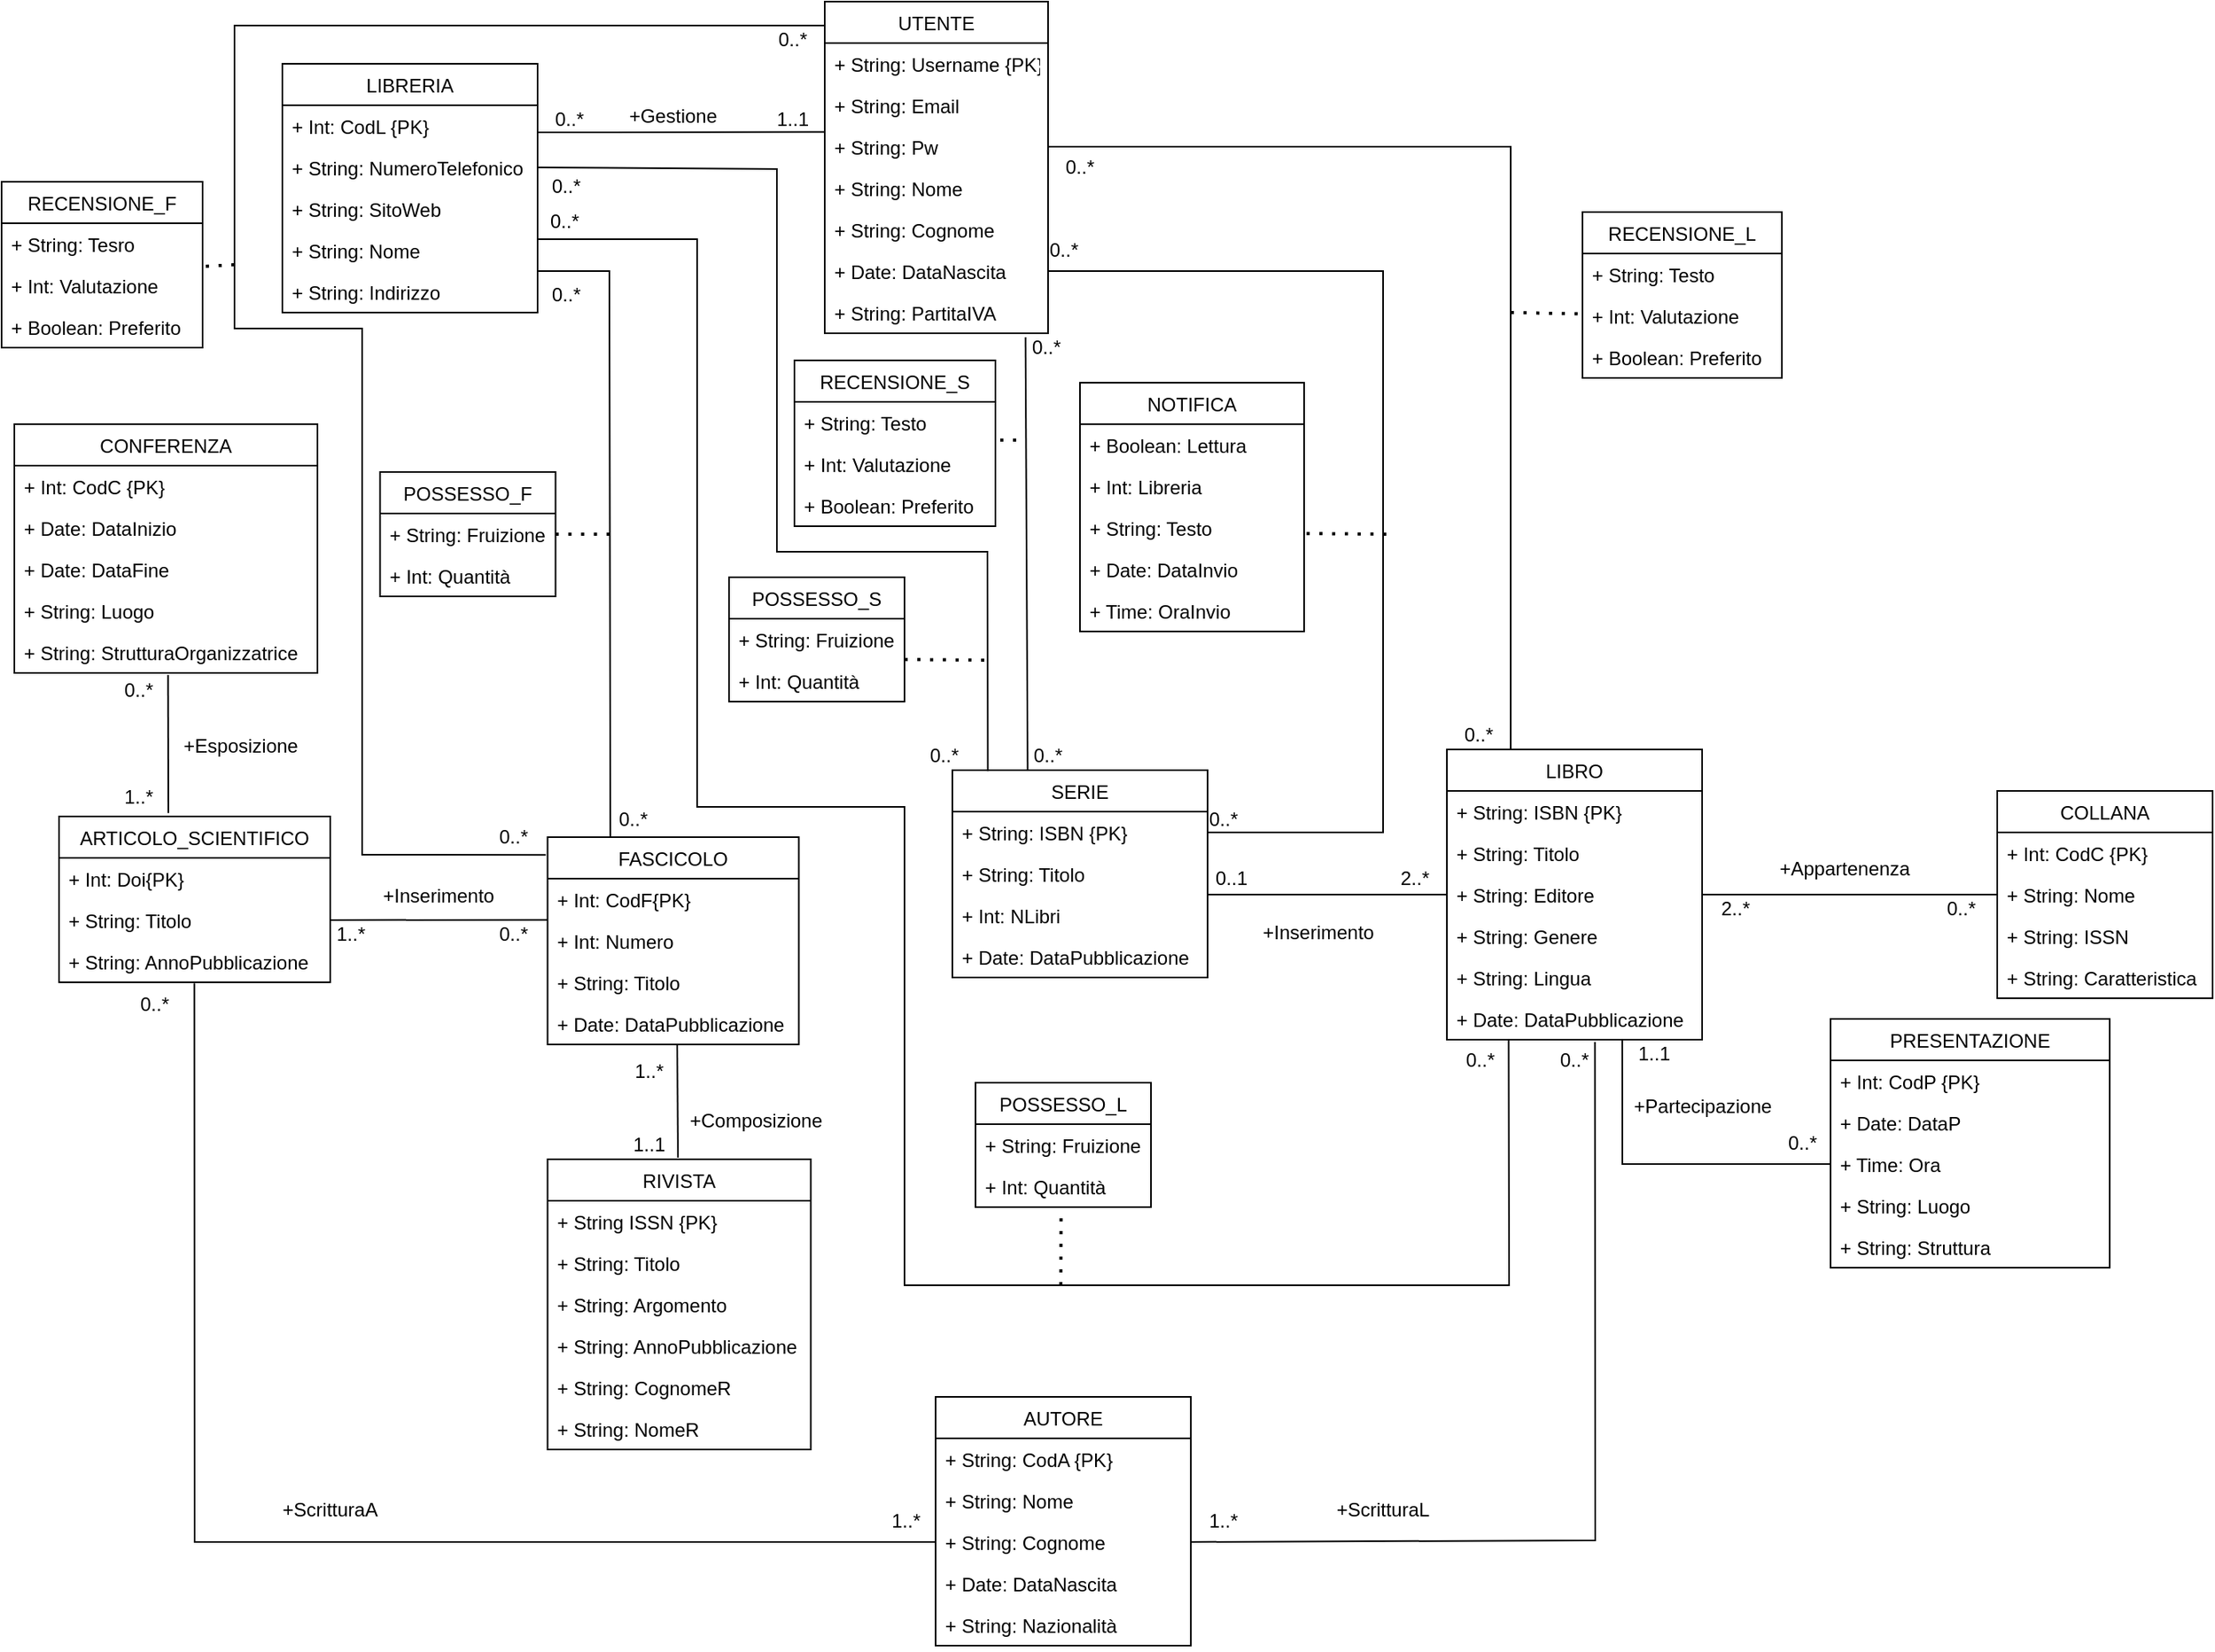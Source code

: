 <mxfile version="21.1.0" type="github" pages="2">
  <diagram id="y6tZ4eNUXcTJTNe3AbjO" name="Pagina-1">
    <mxGraphModel dx="1947" dy="452" grid="1" gridSize="10" guides="1" tooltips="1" connect="1" arrows="1" fold="1" page="1" pageScale="1" pageWidth="827" pageHeight="1169" math="0" shadow="0">
      <root>
        <mxCell id="0" />
        <mxCell id="1" parent="0" />
        <mxCell id="ycXaBQS78hZ4bPolVsjQ-1" value="UTENTE" style="swimlane;fontStyle=0;childLayout=stackLayout;horizontal=1;startSize=26;fillColor=none;horizontalStack=0;resizeParent=1;resizeParentMax=0;resizeLast=0;collapsible=1;marginBottom=0;" parent="1" vertex="1">
          <mxGeometry x="370" y="25" width="140" height="208" as="geometry" />
        </mxCell>
        <mxCell id="ycXaBQS78hZ4bPolVsjQ-2" value="+ String: Username {PK}" style="text;strokeColor=none;fillColor=none;align=left;verticalAlign=top;spacingLeft=4;spacingRight=4;overflow=hidden;rotatable=0;points=[[0,0.5],[1,0.5]];portConstraint=eastwest;" parent="ycXaBQS78hZ4bPolVsjQ-1" vertex="1">
          <mxGeometry y="26" width="140" height="26" as="geometry" />
        </mxCell>
        <mxCell id="ycXaBQS78hZ4bPolVsjQ-3" value="+ String: Email" style="text;strokeColor=none;fillColor=none;align=left;verticalAlign=top;spacingLeft=4;spacingRight=4;overflow=hidden;rotatable=0;points=[[0,0.5],[1,0.5]];portConstraint=eastwest;" parent="ycXaBQS78hZ4bPolVsjQ-1" vertex="1">
          <mxGeometry y="52" width="140" height="26" as="geometry" />
        </mxCell>
        <mxCell id="ycXaBQS78hZ4bPolVsjQ-4" value="+ String: Pw" style="text;strokeColor=none;fillColor=none;align=left;verticalAlign=top;spacingLeft=4;spacingRight=4;overflow=hidden;rotatable=0;points=[[0,0.5],[1,0.5]];portConstraint=eastwest;" parent="ycXaBQS78hZ4bPolVsjQ-1" vertex="1">
          <mxGeometry y="78" width="140" height="26" as="geometry" />
        </mxCell>
        <mxCell id="ycXaBQS78hZ4bPolVsjQ-5" value="+ String: Nome" style="text;strokeColor=none;fillColor=none;align=left;verticalAlign=top;spacingLeft=4;spacingRight=4;overflow=hidden;rotatable=0;points=[[0,0.5],[1,0.5]];portConstraint=eastwest;" parent="ycXaBQS78hZ4bPolVsjQ-1" vertex="1">
          <mxGeometry y="104" width="140" height="26" as="geometry" />
        </mxCell>
        <mxCell id="ycXaBQS78hZ4bPolVsjQ-7" value="+ String: Cognome" style="text;strokeColor=none;fillColor=none;align=left;verticalAlign=top;spacingLeft=4;spacingRight=4;overflow=hidden;rotatable=0;points=[[0,0.5],[1,0.5]];portConstraint=eastwest;" parent="ycXaBQS78hZ4bPolVsjQ-1" vertex="1">
          <mxGeometry y="130" width="140" height="26" as="geometry" />
        </mxCell>
        <mxCell id="ycXaBQS78hZ4bPolVsjQ-8" value="+ Date: DataNascita" style="text;strokeColor=none;fillColor=none;align=left;verticalAlign=top;spacingLeft=4;spacingRight=4;overflow=hidden;rotatable=0;points=[[0,0.5],[1,0.5]];portConstraint=eastwest;" parent="ycXaBQS78hZ4bPolVsjQ-1" vertex="1">
          <mxGeometry y="156" width="140" height="26" as="geometry" />
        </mxCell>
        <mxCell id="ycXaBQS78hZ4bPolVsjQ-9" value="+ String: PartitaIVA" style="text;strokeColor=none;fillColor=none;align=left;verticalAlign=top;spacingLeft=4;spacingRight=4;overflow=hidden;rotatable=0;points=[[0,0.5],[1,0.5]];portConstraint=eastwest;" parent="ycXaBQS78hZ4bPolVsjQ-1" vertex="1">
          <mxGeometry y="182" width="140" height="26" as="geometry" />
        </mxCell>
        <mxCell id="ycXaBQS78hZ4bPolVsjQ-10" value="LIBRERIA" style="swimlane;fontStyle=0;childLayout=stackLayout;horizontal=1;startSize=26;fillColor=none;horizontalStack=0;resizeParent=1;resizeParentMax=0;resizeLast=0;collapsible=1;marginBottom=0;" parent="1" vertex="1">
          <mxGeometry x="30" y="64" width="160" height="156" as="geometry" />
        </mxCell>
        <mxCell id="ycXaBQS78hZ4bPolVsjQ-11" value="+ Int: CodL {PK}" style="text;strokeColor=none;fillColor=none;align=left;verticalAlign=top;spacingLeft=4;spacingRight=4;overflow=hidden;rotatable=0;points=[[0,0.5],[1,0.5]];portConstraint=eastwest;" parent="ycXaBQS78hZ4bPolVsjQ-10" vertex="1">
          <mxGeometry y="26" width="160" height="26" as="geometry" />
        </mxCell>
        <mxCell id="ycXaBQS78hZ4bPolVsjQ-12" value="+ String: NumeroTelefonico" style="text;strokeColor=none;fillColor=none;align=left;verticalAlign=top;spacingLeft=4;spacingRight=4;overflow=hidden;rotatable=0;points=[[0,0.5],[1,0.5]];portConstraint=eastwest;" parent="ycXaBQS78hZ4bPolVsjQ-10" vertex="1">
          <mxGeometry y="52" width="160" height="26" as="geometry" />
        </mxCell>
        <mxCell id="ycXaBQS78hZ4bPolVsjQ-13" value="+ String: SitoWeb" style="text;strokeColor=none;fillColor=none;align=left;verticalAlign=top;spacingLeft=4;spacingRight=4;overflow=hidden;rotatable=0;points=[[0,0.5],[1,0.5]];portConstraint=eastwest;" parent="ycXaBQS78hZ4bPolVsjQ-10" vertex="1">
          <mxGeometry y="78" width="160" height="26" as="geometry" />
        </mxCell>
        <mxCell id="ycXaBQS78hZ4bPolVsjQ-14" value="+ String: Nome" style="text;strokeColor=none;fillColor=none;align=left;verticalAlign=top;spacingLeft=4;spacingRight=4;overflow=hidden;rotatable=0;points=[[0,0.5],[1,0.5]];portConstraint=eastwest;" parent="ycXaBQS78hZ4bPolVsjQ-10" vertex="1">
          <mxGeometry y="104" width="160" height="26" as="geometry" />
        </mxCell>
        <mxCell id="ycXaBQS78hZ4bPolVsjQ-15" value="+ String: Indirizzo" style="text;strokeColor=none;fillColor=none;align=left;verticalAlign=top;spacingLeft=4;spacingRight=4;overflow=hidden;rotatable=0;points=[[0,0.5],[1,0.5]];portConstraint=eastwest;" parent="ycXaBQS78hZ4bPolVsjQ-10" vertex="1">
          <mxGeometry y="130" width="160" height="26" as="geometry" />
        </mxCell>
        <mxCell id="ycXaBQS78hZ4bPolVsjQ-17" value="" style="endArrow=none;html=1;rounded=0;exitX=1;exitY=0.5;exitDx=0;exitDy=0;entryX=0;entryY=-0.009;entryDx=0;entryDy=0;entryPerimeter=0;" parent="1" edge="1">
          <mxGeometry width="50" height="50" relative="1" as="geometry">
            <mxPoint x="190" y="107" as="sourcePoint" />
            <mxPoint x="370.0" y="106.766" as="targetPoint" />
          </mxGeometry>
        </mxCell>
        <mxCell id="ycXaBQS78hZ4bPolVsjQ-18" value="+Gestione" style="text;html=1;strokeColor=none;fillColor=none;align=center;verticalAlign=middle;whiteSpace=wrap;rounded=0;" parent="1" vertex="1">
          <mxGeometry x="245" y="82" width="60" height="30" as="geometry" />
        </mxCell>
        <mxCell id="ycXaBQS78hZ4bPolVsjQ-19" value="1..1" style="text;html=1;strokeColor=none;fillColor=none;align=center;verticalAlign=middle;whiteSpace=wrap;rounded=0;" parent="1" vertex="1">
          <mxGeometry x="320" y="90" width="60" height="18" as="geometry" />
        </mxCell>
        <mxCell id="ycXaBQS78hZ4bPolVsjQ-20" value="0..*" style="text;html=1;strokeColor=none;fillColor=none;align=center;verticalAlign=middle;whiteSpace=wrap;rounded=0;" parent="1" vertex="1">
          <mxGeometry x="180" y="90" width="60" height="18" as="geometry" />
        </mxCell>
        <mxCell id="ycXaBQS78hZ4bPolVsjQ-23" value="RIVISTA" style="swimlane;fontStyle=0;childLayout=stackLayout;horizontal=1;startSize=26;fillColor=none;horizontalStack=0;resizeParent=1;resizeParentMax=0;resizeLast=0;collapsible=1;marginBottom=0;" parent="1" vertex="1">
          <mxGeometry x="196.25" y="751" width="165" height="182" as="geometry" />
        </mxCell>
        <mxCell id="ycXaBQS78hZ4bPolVsjQ-24" value="+ String ISSN {PK}" style="text;strokeColor=none;fillColor=none;align=left;verticalAlign=top;spacingLeft=4;spacingRight=4;overflow=hidden;rotatable=0;points=[[0,0.5],[1,0.5]];portConstraint=eastwest;" parent="ycXaBQS78hZ4bPolVsjQ-23" vertex="1">
          <mxGeometry y="26" width="165" height="26" as="geometry" />
        </mxCell>
        <mxCell id="ycXaBQS78hZ4bPolVsjQ-25" value="+ String: Titolo" style="text;strokeColor=none;fillColor=none;align=left;verticalAlign=top;spacingLeft=4;spacingRight=4;overflow=hidden;rotatable=0;points=[[0,0.5],[1,0.5]];portConstraint=eastwest;" parent="ycXaBQS78hZ4bPolVsjQ-23" vertex="1">
          <mxGeometry y="52" width="165" height="26" as="geometry" />
        </mxCell>
        <mxCell id="ycXaBQS78hZ4bPolVsjQ-26" value="+ String: Argomento" style="text;strokeColor=none;fillColor=none;align=left;verticalAlign=top;spacingLeft=4;spacingRight=4;overflow=hidden;rotatable=0;points=[[0,0.5],[1,0.5]];portConstraint=eastwest;" parent="ycXaBQS78hZ4bPolVsjQ-23" vertex="1">
          <mxGeometry y="78" width="165" height="26" as="geometry" />
        </mxCell>
        <mxCell id="ycXaBQS78hZ4bPolVsjQ-28" value="+ String: AnnoPubblicazione" style="text;strokeColor=none;fillColor=none;align=left;verticalAlign=top;spacingLeft=4;spacingRight=4;overflow=hidden;rotatable=0;points=[[0,0.5],[1,0.5]];portConstraint=eastwest;" parent="ycXaBQS78hZ4bPolVsjQ-23" vertex="1">
          <mxGeometry y="104" width="165" height="26" as="geometry" />
        </mxCell>
        <mxCell id="ycXaBQS78hZ4bPolVsjQ-30" value="+ String: CognomeR" style="text;strokeColor=none;fillColor=none;align=left;verticalAlign=top;spacingLeft=4;spacingRight=4;overflow=hidden;rotatable=0;points=[[0,0.5],[1,0.5]];portConstraint=eastwest;" parent="ycXaBQS78hZ4bPolVsjQ-23" vertex="1">
          <mxGeometry y="130" width="165" height="26" as="geometry" />
        </mxCell>
        <mxCell id="ycXaBQS78hZ4bPolVsjQ-31" value="+ String: NomeR" style="text;strokeColor=none;fillColor=none;align=left;verticalAlign=top;spacingLeft=4;spacingRight=4;overflow=hidden;rotatable=0;points=[[0,0.5],[1,0.5]];portConstraint=eastwest;" parent="ycXaBQS78hZ4bPolVsjQ-23" vertex="1">
          <mxGeometry y="156" width="165" height="26" as="geometry" />
        </mxCell>
        <mxCell id="ycXaBQS78hZ4bPolVsjQ-37" value="POSSESSO_F" style="swimlane;fontStyle=0;childLayout=stackLayout;horizontal=1;startSize=26;fillColor=none;horizontalStack=0;resizeParent=1;resizeParentMax=0;resizeLast=0;collapsible=1;marginBottom=0;" parent="1" vertex="1">
          <mxGeometry x="91.25" y="320" width="110" height="78" as="geometry" />
        </mxCell>
        <mxCell id="ycXaBQS78hZ4bPolVsjQ-38" value="+ String: Fruizione" style="text;strokeColor=none;fillColor=none;align=left;verticalAlign=top;spacingLeft=4;spacingRight=4;overflow=hidden;rotatable=0;points=[[0,0.5],[1,0.5]];portConstraint=eastwest;" parent="ycXaBQS78hZ4bPolVsjQ-37" vertex="1">
          <mxGeometry y="26" width="110" height="26" as="geometry" />
        </mxCell>
        <mxCell id="ycXaBQS78hZ4bPolVsjQ-39" value="+ Int: Quantità" style="text;strokeColor=none;fillColor=none;align=left;verticalAlign=top;spacingLeft=4;spacingRight=4;overflow=hidden;rotatable=0;points=[[0,0.5],[1,0.5]];portConstraint=eastwest;" parent="ycXaBQS78hZ4bPolVsjQ-37" vertex="1">
          <mxGeometry y="52" width="110" height="26" as="geometry" />
        </mxCell>
        <mxCell id="ycXaBQS78hZ4bPolVsjQ-43" value="0..*" style="text;html=1;strokeColor=none;fillColor=none;align=center;verticalAlign=middle;whiteSpace=wrap;rounded=0;" parent="1" vertex="1">
          <mxGeometry x="178" y="200" width="60" height="18" as="geometry" />
        </mxCell>
        <mxCell id="ycXaBQS78hZ4bPolVsjQ-44" value="1..1" style="text;html=1;strokeColor=none;fillColor=none;align=center;verticalAlign=middle;whiteSpace=wrap;rounded=0;" parent="1" vertex="1">
          <mxGeometry x="230" y="733" width="60" height="18" as="geometry" />
        </mxCell>
        <mxCell id="ycXaBQS78hZ4bPolVsjQ-45" value="" style="endArrow=none;html=1;rounded=0;exitX=0.25;exitY=0;exitDx=0;exitDy=0;" parent="1" source="76UKa3S4y0XgDpKOhsPi-1" edge="1">
          <mxGeometry width="50" height="50" relative="1" as="geometry">
            <mxPoint x="220" y="400" as="sourcePoint" />
            <mxPoint x="190" y="194" as="targetPoint" />
            <Array as="points">
              <mxPoint x="235" y="194" />
            </Array>
          </mxGeometry>
        </mxCell>
        <mxCell id="ycXaBQS78hZ4bPolVsjQ-48" value="0..*" style="text;html=1;strokeColor=none;fillColor=none;align=center;verticalAlign=middle;whiteSpace=wrap;rounded=0;" parent="1" vertex="1">
          <mxGeometry x="145" y="540" width="60" height="18" as="geometry" />
        </mxCell>
        <mxCell id="ycXaBQS78hZ4bPolVsjQ-50" value="RECENSIONE_F" style="swimlane;fontStyle=0;childLayout=stackLayout;horizontal=1;startSize=26;fillColor=none;horizontalStack=0;resizeParent=1;resizeParentMax=0;resizeLast=0;collapsible=1;marginBottom=0;" parent="1" vertex="1">
          <mxGeometry x="-146" y="138" width="126" height="104" as="geometry" />
        </mxCell>
        <mxCell id="ycXaBQS78hZ4bPolVsjQ-51" value="+ String: Tesro" style="text;strokeColor=none;fillColor=none;align=left;verticalAlign=top;spacingLeft=4;spacingRight=4;overflow=hidden;rotatable=0;points=[[0,0.5],[1,0.5]];portConstraint=eastwest;" parent="ycXaBQS78hZ4bPolVsjQ-50" vertex="1">
          <mxGeometry y="26" width="126" height="26" as="geometry" />
        </mxCell>
        <mxCell id="ycXaBQS78hZ4bPolVsjQ-52" value="+ Int: Valutazione" style="text;strokeColor=none;fillColor=none;align=left;verticalAlign=top;spacingLeft=4;spacingRight=4;overflow=hidden;rotatable=0;points=[[0,0.5],[1,0.5]];portConstraint=eastwest;" parent="ycXaBQS78hZ4bPolVsjQ-50" vertex="1">
          <mxGeometry y="52" width="126" height="26" as="geometry" />
        </mxCell>
        <mxCell id="kLxX15n2WoXfuAa53_AZ-13" value="+ Boolean: Preferito" style="text;strokeColor=none;fillColor=none;align=left;verticalAlign=top;spacingLeft=4;spacingRight=4;overflow=hidden;rotatable=0;points=[[0,0.5],[1,0.5]];portConstraint=eastwest;" parent="ycXaBQS78hZ4bPolVsjQ-50" vertex="1">
          <mxGeometry y="78" width="126" height="26" as="geometry" />
        </mxCell>
        <mxCell id="ycXaBQS78hZ4bPolVsjQ-58" value="SERIE" style="swimlane;fontStyle=0;childLayout=stackLayout;horizontal=1;startSize=26;fillColor=none;horizontalStack=0;resizeParent=1;resizeParentMax=0;resizeLast=0;collapsible=1;marginBottom=0;" parent="1" vertex="1">
          <mxGeometry x="450" y="507" width="160" height="130" as="geometry" />
        </mxCell>
        <mxCell id="ycXaBQS78hZ4bPolVsjQ-59" value="+ String: ISBN {PK}" style="text;strokeColor=none;fillColor=none;align=left;verticalAlign=top;spacingLeft=4;spacingRight=4;overflow=hidden;rotatable=0;points=[[0,0.5],[1,0.5]];portConstraint=eastwest;" parent="ycXaBQS78hZ4bPolVsjQ-58" vertex="1">
          <mxGeometry y="26" width="160" height="26" as="geometry" />
        </mxCell>
        <mxCell id="ycXaBQS78hZ4bPolVsjQ-61" value="+ String: Titolo" style="text;strokeColor=none;fillColor=none;align=left;verticalAlign=top;spacingLeft=4;spacingRight=4;overflow=hidden;rotatable=0;points=[[0,0.5],[1,0.5]];portConstraint=eastwest;" parent="ycXaBQS78hZ4bPolVsjQ-58" vertex="1">
          <mxGeometry y="52" width="160" height="26" as="geometry" />
        </mxCell>
        <mxCell id="ycXaBQS78hZ4bPolVsjQ-62" value="+ Int: NLibri" style="text;strokeColor=none;fillColor=none;align=left;verticalAlign=top;spacingLeft=4;spacingRight=4;overflow=hidden;rotatable=0;points=[[0,0.5],[1,0.5]];portConstraint=eastwest;" parent="ycXaBQS78hZ4bPolVsjQ-58" vertex="1">
          <mxGeometry y="78" width="160" height="26" as="geometry" />
        </mxCell>
        <mxCell id="ycXaBQS78hZ4bPolVsjQ-63" value="+ Date: DataPubblicazione" style="text;strokeColor=none;fillColor=none;align=left;verticalAlign=top;spacingLeft=4;spacingRight=4;overflow=hidden;rotatable=0;points=[[0,0.5],[1,0.5]];portConstraint=eastwest;" parent="ycXaBQS78hZ4bPolVsjQ-58" vertex="1">
          <mxGeometry y="104" width="160" height="26" as="geometry" />
        </mxCell>
        <mxCell id="ycXaBQS78hZ4bPolVsjQ-64" value="POSSESSO_S" style="swimlane;fontStyle=0;childLayout=stackLayout;horizontal=1;startSize=26;fillColor=none;horizontalStack=0;resizeParent=1;resizeParentMax=0;resizeLast=0;collapsible=1;marginBottom=0;" parent="1" vertex="1">
          <mxGeometry x="310" y="386" width="110" height="78" as="geometry" />
        </mxCell>
        <mxCell id="ycXaBQS78hZ4bPolVsjQ-65" value="+ String: Fruizione" style="text;strokeColor=none;fillColor=none;align=left;verticalAlign=top;spacingLeft=4;spacingRight=4;overflow=hidden;rotatable=0;points=[[0,0.5],[1,0.5]];portConstraint=eastwest;" parent="ycXaBQS78hZ4bPolVsjQ-64" vertex="1">
          <mxGeometry y="26" width="110" height="26" as="geometry" />
        </mxCell>
        <mxCell id="ycXaBQS78hZ4bPolVsjQ-66" value="+ Int: Quantità" style="text;strokeColor=none;fillColor=none;align=left;verticalAlign=top;spacingLeft=4;spacingRight=4;overflow=hidden;rotatable=0;points=[[0,0.5],[1,0.5]];portConstraint=eastwest;" parent="ycXaBQS78hZ4bPolVsjQ-64" vertex="1">
          <mxGeometry y="52" width="110" height="26" as="geometry" />
        </mxCell>
        <mxCell id="ycXaBQS78hZ4bPolVsjQ-67" value="" style="endArrow=none;html=1;rounded=0;entryX=1;entryY=0.5;entryDx=0;entryDy=0;exitX=0.139;exitY=0.005;exitDx=0;exitDy=0;exitPerimeter=0;" parent="1" source="ycXaBQS78hZ4bPolVsjQ-58" target="ycXaBQS78hZ4bPolVsjQ-12" edge="1">
          <mxGeometry width="50" height="50" relative="1" as="geometry">
            <mxPoint x="490" y="470" as="sourcePoint" />
            <mxPoint x="450" y="270" as="targetPoint" />
            <Array as="points">
              <mxPoint x="472" y="370" />
              <mxPoint x="340" y="370" />
              <mxPoint x="340" y="130" />
            </Array>
          </mxGeometry>
        </mxCell>
        <mxCell id="ycXaBQS78hZ4bPolVsjQ-69" value="" style="endArrow=none;dashed=1;html=1;dashPattern=1 3;strokeWidth=2;rounded=0;entryX=0.986;entryY=0.984;entryDx=0;entryDy=0;entryPerimeter=0;" parent="1" target="ycXaBQS78hZ4bPolVsjQ-65" edge="1">
          <mxGeometry width="50" height="50" relative="1" as="geometry">
            <mxPoint x="470" y="438" as="sourcePoint" />
            <mxPoint x="530" y="426.72" as="targetPoint" />
          </mxGeometry>
        </mxCell>
        <mxCell id="ycXaBQS78hZ4bPolVsjQ-70" value="0..*" style="text;html=1;strokeColor=none;fillColor=none;align=center;verticalAlign=middle;whiteSpace=wrap;rounded=0;" parent="1" vertex="1">
          <mxGeometry x="178" y="132" width="60" height="18" as="geometry" />
        </mxCell>
        <mxCell id="ycXaBQS78hZ4bPolVsjQ-72" value="0..*" style="text;html=1;strokeColor=none;fillColor=none;align=center;verticalAlign=middle;whiteSpace=wrap;rounded=0;" parent="1" vertex="1">
          <mxGeometry x="479" y="233" width="60" height="18" as="geometry" />
        </mxCell>
        <mxCell id="ycXaBQS78hZ4bPolVsjQ-73" value="RECENSIONE_S" style="swimlane;fontStyle=0;childLayout=stackLayout;horizontal=1;startSize=26;fillColor=none;horizontalStack=0;resizeParent=1;resizeParentMax=0;resizeLast=0;collapsible=1;marginBottom=0;" parent="1" vertex="1">
          <mxGeometry x="351" y="250" width="126" height="104" as="geometry" />
        </mxCell>
        <mxCell id="ycXaBQS78hZ4bPolVsjQ-74" value="+ String: Testo" style="text;strokeColor=none;fillColor=none;align=left;verticalAlign=top;spacingLeft=4;spacingRight=4;overflow=hidden;rotatable=0;points=[[0,0.5],[1,0.5]];portConstraint=eastwest;" parent="ycXaBQS78hZ4bPolVsjQ-73" vertex="1">
          <mxGeometry y="26" width="126" height="26" as="geometry" />
        </mxCell>
        <mxCell id="ycXaBQS78hZ4bPolVsjQ-75" value="+ Int: Valutazione" style="text;strokeColor=none;fillColor=none;align=left;verticalAlign=top;spacingLeft=4;spacingRight=4;overflow=hidden;rotatable=0;points=[[0,0.5],[1,0.5]];portConstraint=eastwest;" parent="ycXaBQS78hZ4bPolVsjQ-73" vertex="1">
          <mxGeometry y="52" width="126" height="26" as="geometry" />
        </mxCell>
        <mxCell id="kLxX15n2WoXfuAa53_AZ-8" value="+ Boolean: Preferito" style="text;strokeColor=none;fillColor=none;align=left;verticalAlign=top;spacingLeft=4;spacingRight=4;overflow=hidden;rotatable=0;points=[[0,0.5],[1,0.5]];portConstraint=eastwest;" parent="ycXaBQS78hZ4bPolVsjQ-73" vertex="1">
          <mxGeometry y="78" width="126" height="26" as="geometry" />
        </mxCell>
        <mxCell id="ycXaBQS78hZ4bPolVsjQ-76" value="" style="endArrow=none;dashed=1;html=1;dashPattern=1 3;strokeWidth=2;rounded=0;" parent="1" edge="1">
          <mxGeometry width="50" height="50" relative="1" as="geometry">
            <mxPoint x="480" y="300" as="sourcePoint" />
            <mxPoint x="496" y="300" as="targetPoint" />
          </mxGeometry>
        </mxCell>
        <mxCell id="ycXaBQS78hZ4bPolVsjQ-77" value="0..*" style="text;html=1;strokeColor=none;fillColor=none;align=center;verticalAlign=middle;whiteSpace=wrap;rounded=0;" parent="1" vertex="1">
          <mxGeometry x="430" y="489" width="30" height="18" as="geometry" />
        </mxCell>
        <mxCell id="ycXaBQS78hZ4bPolVsjQ-78" value="0..*" style="text;html=1;strokeColor=none;fillColor=none;align=center;verticalAlign=middle;whiteSpace=wrap;rounded=0;" parent="1" vertex="1">
          <mxGeometry x="480" y="489" width="60" height="18" as="geometry" />
        </mxCell>
        <mxCell id="ycXaBQS78hZ4bPolVsjQ-79" value="LIBRO" style="swimlane;fontStyle=0;childLayout=stackLayout;horizontal=1;startSize=26;fillColor=none;horizontalStack=0;resizeParent=1;resizeParentMax=0;resizeLast=0;collapsible=1;marginBottom=0;" parent="1" vertex="1">
          <mxGeometry x="760" y="494" width="160" height="182" as="geometry" />
        </mxCell>
        <mxCell id="ycXaBQS78hZ4bPolVsjQ-80" value="+ String: ISBN {PK}" style="text;strokeColor=none;fillColor=none;align=left;verticalAlign=top;spacingLeft=4;spacingRight=4;overflow=hidden;rotatable=0;points=[[0,0.5],[1,0.5]];portConstraint=eastwest;" parent="ycXaBQS78hZ4bPolVsjQ-79" vertex="1">
          <mxGeometry y="26" width="160" height="26" as="geometry" />
        </mxCell>
        <mxCell id="ycXaBQS78hZ4bPolVsjQ-81" value="+ String: Titolo" style="text;strokeColor=none;fillColor=none;align=left;verticalAlign=top;spacingLeft=4;spacingRight=4;overflow=hidden;rotatable=0;points=[[0,0.5],[1,0.5]];portConstraint=eastwest;" parent="ycXaBQS78hZ4bPolVsjQ-79" vertex="1">
          <mxGeometry y="52" width="160" height="26" as="geometry" />
        </mxCell>
        <mxCell id="ycXaBQS78hZ4bPolVsjQ-82" value="+ String: Editore" style="text;strokeColor=none;fillColor=none;align=left;verticalAlign=top;spacingLeft=4;spacingRight=4;overflow=hidden;rotatable=0;points=[[0,0.5],[1,0.5]];portConstraint=eastwest;" parent="ycXaBQS78hZ4bPolVsjQ-79" vertex="1">
          <mxGeometry y="78" width="160" height="26" as="geometry" />
        </mxCell>
        <mxCell id="ycXaBQS78hZ4bPolVsjQ-83" value="+ String: Genere" style="text;strokeColor=none;fillColor=none;align=left;verticalAlign=top;spacingLeft=4;spacingRight=4;overflow=hidden;rotatable=0;points=[[0,0.5],[1,0.5]];portConstraint=eastwest;" parent="ycXaBQS78hZ4bPolVsjQ-79" vertex="1">
          <mxGeometry y="104" width="160" height="26" as="geometry" />
        </mxCell>
        <mxCell id="ycXaBQS78hZ4bPolVsjQ-84" value="+ String: Lingua" style="text;strokeColor=none;fillColor=none;align=left;verticalAlign=top;spacingLeft=4;spacingRight=4;overflow=hidden;rotatable=0;points=[[0,0.5],[1,0.5]];portConstraint=eastwest;" parent="ycXaBQS78hZ4bPolVsjQ-79" vertex="1">
          <mxGeometry y="130" width="160" height="26" as="geometry" />
        </mxCell>
        <mxCell id="ycXaBQS78hZ4bPolVsjQ-85" value="+ Date: DataPubblicazione" style="text;strokeColor=none;fillColor=none;align=left;verticalAlign=top;spacingLeft=4;spacingRight=4;overflow=hidden;rotatable=0;points=[[0,0.5],[1,0.5]];portConstraint=eastwest;" parent="ycXaBQS78hZ4bPolVsjQ-79" vertex="1">
          <mxGeometry y="156" width="160" height="26" as="geometry" />
        </mxCell>
        <mxCell id="ycXaBQS78hZ4bPolVsjQ-88" value="" style="endArrow=none;html=1;rounded=0;entryX=0.25;entryY=0;entryDx=0;entryDy=0;exitX=1;exitY=0.5;exitDx=0;exitDy=0;" parent="1" source="ycXaBQS78hZ4bPolVsjQ-4" edge="1">
          <mxGeometry width="50" height="50" relative="1" as="geometry">
            <mxPoint x="510" y="250" as="sourcePoint" />
            <mxPoint x="800" y="494" as="targetPoint" />
            <Array as="points">
              <mxPoint x="800" y="116" />
            </Array>
          </mxGeometry>
        </mxCell>
        <mxCell id="ycXaBQS78hZ4bPolVsjQ-89" value="POSSESSO_L" style="swimlane;fontStyle=0;childLayout=stackLayout;horizontal=1;startSize=26;fillColor=none;horizontalStack=0;resizeParent=1;resizeParentMax=0;resizeLast=0;collapsible=1;marginBottom=0;" parent="1" vertex="1">
          <mxGeometry x="464.5" y="703" width="110" height="78" as="geometry" />
        </mxCell>
        <mxCell id="ycXaBQS78hZ4bPolVsjQ-90" value="+ String: Fruizione" style="text;strokeColor=none;fillColor=none;align=left;verticalAlign=top;spacingLeft=4;spacingRight=4;overflow=hidden;rotatable=0;points=[[0,0.5],[1,0.5]];portConstraint=eastwest;" parent="ycXaBQS78hZ4bPolVsjQ-89" vertex="1">
          <mxGeometry y="26" width="110" height="26" as="geometry" />
        </mxCell>
        <mxCell id="ycXaBQS78hZ4bPolVsjQ-91" value="+ Int: Quantità" style="text;strokeColor=none;fillColor=none;align=left;verticalAlign=top;spacingLeft=4;spacingRight=4;overflow=hidden;rotatable=0;points=[[0,0.5],[1,0.5]];portConstraint=eastwest;" parent="ycXaBQS78hZ4bPolVsjQ-89" vertex="1">
          <mxGeometry y="52" width="110" height="26" as="geometry" />
        </mxCell>
        <mxCell id="ycXaBQS78hZ4bPolVsjQ-92" value="" style="endArrow=none;dashed=1;html=1;dashPattern=1 3;strokeWidth=2;rounded=0;entryX=0.488;entryY=1.13;entryDx=0;entryDy=0;entryPerimeter=0;" parent="1" target="ycXaBQS78hZ4bPolVsjQ-91" edge="1">
          <mxGeometry width="50" height="50" relative="1" as="geometry">
            <mxPoint x="518" y="830" as="sourcePoint" />
            <mxPoint x="619" y="878.79" as="targetPoint" />
          </mxGeometry>
        </mxCell>
        <mxCell id="ycXaBQS78hZ4bPolVsjQ-93" value="0..*" style="text;html=1;strokeColor=none;fillColor=none;align=center;verticalAlign=middle;whiteSpace=wrap;rounded=0;" parent="1" vertex="1">
          <mxGeometry x="500" y="120" width="60" height="18" as="geometry" />
        </mxCell>
        <mxCell id="ycXaBQS78hZ4bPolVsjQ-95" value="0..*" style="text;html=1;strokeColor=none;fillColor=none;align=center;verticalAlign=middle;whiteSpace=wrap;rounded=0;" parent="1" vertex="1">
          <mxGeometry x="320" y="40" width="60" height="18" as="geometry" />
        </mxCell>
        <mxCell id="ycXaBQS78hZ4bPolVsjQ-96" value="0..*" style="text;html=1;strokeColor=none;fillColor=none;align=center;verticalAlign=middle;whiteSpace=wrap;rounded=0;" parent="1" vertex="1">
          <mxGeometry x="750" y="476" width="60" height="18" as="geometry" />
        </mxCell>
        <mxCell id="ycXaBQS78hZ4bPolVsjQ-97" value="0..*" style="text;html=1;strokeColor=none;fillColor=none;align=center;verticalAlign=middle;whiteSpace=wrap;rounded=0;" parent="1" vertex="1">
          <mxGeometry x="751" y="680" width="60" height="18" as="geometry" />
        </mxCell>
        <mxCell id="ycXaBQS78hZ4bPolVsjQ-98" value="RECENSIONE_L" style="swimlane;fontStyle=0;childLayout=stackLayout;horizontal=1;startSize=26;fillColor=none;horizontalStack=0;resizeParent=1;resizeParentMax=0;resizeLast=0;collapsible=1;marginBottom=0;" parent="1" vertex="1">
          <mxGeometry x="845" y="157" width="125" height="104" as="geometry" />
        </mxCell>
        <mxCell id="ycXaBQS78hZ4bPolVsjQ-99" value="+ String: Testo" style="text;strokeColor=none;fillColor=none;align=left;verticalAlign=top;spacingLeft=4;spacingRight=4;overflow=hidden;rotatable=0;points=[[0,0.5],[1,0.5]];portConstraint=eastwest;" parent="ycXaBQS78hZ4bPolVsjQ-98" vertex="1">
          <mxGeometry y="26" width="125" height="26" as="geometry" />
        </mxCell>
        <mxCell id="ycXaBQS78hZ4bPolVsjQ-100" value="+ Int: Valutazione" style="text;strokeColor=none;fillColor=none;align=left;verticalAlign=top;spacingLeft=4;spacingRight=4;overflow=hidden;rotatable=0;points=[[0,0.5],[1,0.5]];portConstraint=eastwest;" parent="ycXaBQS78hZ4bPolVsjQ-98" vertex="1">
          <mxGeometry y="52" width="125" height="26" as="geometry" />
        </mxCell>
        <mxCell id="kLxX15n2WoXfuAa53_AZ-14" value="+ Boolean: Preferito" style="text;strokeColor=none;fillColor=none;align=left;verticalAlign=top;spacingLeft=4;spacingRight=4;overflow=hidden;rotatable=0;points=[[0,0.5],[1,0.5]];portConstraint=eastwest;" parent="ycXaBQS78hZ4bPolVsjQ-98" vertex="1">
          <mxGeometry y="78" width="125" height="26" as="geometry" />
        </mxCell>
        <mxCell id="ycXaBQS78hZ4bPolVsjQ-101" value="" style="endArrow=none;dashed=1;html=1;dashPattern=1 3;strokeWidth=2;rounded=0;" parent="1" target="ycXaBQS78hZ4bPolVsjQ-100" edge="1">
          <mxGeometry width="50" height="50" relative="1" as="geometry">
            <mxPoint x="800" y="220" as="sourcePoint" />
            <mxPoint x="640" y="90" as="targetPoint" />
          </mxGeometry>
        </mxCell>
        <mxCell id="ycXaBQS78hZ4bPolVsjQ-102" value="COLLANA" style="swimlane;fontStyle=0;childLayout=stackLayout;horizontal=1;startSize=26;fillColor=none;horizontalStack=0;resizeParent=1;resizeParentMax=0;resizeLast=0;collapsible=1;marginBottom=0;" parent="1" vertex="1">
          <mxGeometry x="1105" y="520" width="135" height="130" as="geometry" />
        </mxCell>
        <mxCell id="ycXaBQS78hZ4bPolVsjQ-103" value="+ Int: CodC {PK}" style="text;strokeColor=none;fillColor=none;align=left;verticalAlign=top;spacingLeft=4;spacingRight=4;overflow=hidden;rotatable=0;points=[[0,0.5],[1,0.5]];portConstraint=eastwest;" parent="ycXaBQS78hZ4bPolVsjQ-102" vertex="1">
          <mxGeometry y="26" width="135" height="26" as="geometry" />
        </mxCell>
        <mxCell id="ycXaBQS78hZ4bPolVsjQ-104" value="+ String: Nome" style="text;strokeColor=none;fillColor=none;align=left;verticalAlign=top;spacingLeft=4;spacingRight=4;overflow=hidden;rotatable=0;points=[[0,0.5],[1,0.5]];portConstraint=eastwest;" parent="ycXaBQS78hZ4bPolVsjQ-102" vertex="1">
          <mxGeometry y="52" width="135" height="26" as="geometry" />
        </mxCell>
        <mxCell id="ycXaBQS78hZ4bPolVsjQ-106" value="+ String: ISSN " style="text;strokeColor=none;fillColor=none;align=left;verticalAlign=top;spacingLeft=4;spacingRight=4;overflow=hidden;rotatable=0;points=[[0,0.5],[1,0.5]];portConstraint=eastwest;" parent="ycXaBQS78hZ4bPolVsjQ-102" vertex="1">
          <mxGeometry y="78" width="135" height="26" as="geometry" />
        </mxCell>
        <mxCell id="ycXaBQS78hZ4bPolVsjQ-108" value="+ String: Caratteristica" style="text;strokeColor=none;fillColor=none;align=left;verticalAlign=top;spacingLeft=4;spacingRight=4;overflow=hidden;rotatable=0;points=[[0,0.5],[1,0.5]];portConstraint=eastwest;" parent="ycXaBQS78hZ4bPolVsjQ-102" vertex="1">
          <mxGeometry y="104" width="135" height="26" as="geometry" />
        </mxCell>
        <mxCell id="ycXaBQS78hZ4bPolVsjQ-111" value="" style="endArrow=none;html=1;rounded=0;entryX=0;entryY=0.5;entryDx=0;entryDy=0;exitX=1;exitY=0.5;exitDx=0;exitDy=0;" parent="1" source="ycXaBQS78hZ4bPolVsjQ-82" target="ycXaBQS78hZ4bPolVsjQ-104" edge="1">
          <mxGeometry width="50" height="50" relative="1" as="geometry">
            <mxPoint x="1030" y="480" as="sourcePoint" />
            <mxPoint x="1080" y="430" as="targetPoint" />
          </mxGeometry>
        </mxCell>
        <mxCell id="ycXaBQS78hZ4bPolVsjQ-115" value="0..*" style="text;html=1;strokeColor=none;fillColor=none;align=center;verticalAlign=middle;whiteSpace=wrap;rounded=0;" parent="1" vertex="1">
          <mxGeometry x="1060" y="584.5" width="45" height="18" as="geometry" />
        </mxCell>
        <mxCell id="ycXaBQS78hZ4bPolVsjQ-116" value="2..*" style="text;html=1;strokeColor=none;fillColor=none;align=center;verticalAlign=middle;whiteSpace=wrap;rounded=0;" parent="1" vertex="1">
          <mxGeometry x="911" y="584.5" width="60" height="18" as="geometry" />
        </mxCell>
        <mxCell id="ycXaBQS78hZ4bPolVsjQ-119" value="" style="endArrow=none;html=1;rounded=0;entryX=0;entryY=0.5;entryDx=0;entryDy=0;" parent="1" target="ycXaBQS78hZ4bPolVsjQ-82" edge="1">
          <mxGeometry width="50" height="50" relative="1" as="geometry">
            <mxPoint x="610" y="585" as="sourcePoint" />
            <mxPoint x="850" y="510" as="targetPoint" />
          </mxGeometry>
        </mxCell>
        <mxCell id="ycXaBQS78hZ4bPolVsjQ-122" value="2..*" style="text;html=1;strokeColor=none;fillColor=none;align=center;verticalAlign=middle;whiteSpace=wrap;rounded=0;" parent="1" vertex="1">
          <mxGeometry x="720" y="566" width="40" height="18" as="geometry" />
        </mxCell>
        <mxCell id="ycXaBQS78hZ4bPolVsjQ-123" value="0..1" style="text;html=1;strokeColor=none;fillColor=none;align=center;verticalAlign=middle;whiteSpace=wrap;rounded=0;" parent="1" vertex="1">
          <mxGeometry x="610" y="566" width="30" height="18" as="geometry" />
        </mxCell>
        <mxCell id="ycXaBQS78hZ4bPolVsjQ-124" value="PRESENTAZIONE" style="swimlane;fontStyle=0;childLayout=stackLayout;horizontal=1;startSize=26;fillColor=none;horizontalStack=0;resizeParent=1;resizeParentMax=0;resizeLast=0;collapsible=1;marginBottom=0;" parent="1" vertex="1">
          <mxGeometry x="1000.5" y="663" width="175" height="156" as="geometry" />
        </mxCell>
        <mxCell id="ycXaBQS78hZ4bPolVsjQ-125" value="+ Int: CodP {PK}" style="text;strokeColor=none;fillColor=none;align=left;verticalAlign=top;spacingLeft=4;spacingRight=4;overflow=hidden;rotatable=0;points=[[0,0.5],[1,0.5]];portConstraint=eastwest;" parent="ycXaBQS78hZ4bPolVsjQ-124" vertex="1">
          <mxGeometry y="26" width="175" height="26" as="geometry" />
        </mxCell>
        <mxCell id="ycXaBQS78hZ4bPolVsjQ-126" value="+ Date: DataP" style="text;strokeColor=none;fillColor=none;align=left;verticalAlign=top;spacingLeft=4;spacingRight=4;overflow=hidden;rotatable=0;points=[[0,0.5],[1,0.5]];portConstraint=eastwest;" parent="ycXaBQS78hZ4bPolVsjQ-124" vertex="1">
          <mxGeometry y="52" width="175" height="26" as="geometry" />
        </mxCell>
        <mxCell id="ycXaBQS78hZ4bPolVsjQ-127" value="+ Time: Ora" style="text;strokeColor=none;fillColor=none;align=left;verticalAlign=top;spacingLeft=4;spacingRight=4;overflow=hidden;rotatable=0;points=[[0,0.5],[1,0.5]];portConstraint=eastwest;" parent="ycXaBQS78hZ4bPolVsjQ-124" vertex="1">
          <mxGeometry y="78" width="175" height="26" as="geometry" />
        </mxCell>
        <mxCell id="ycXaBQS78hZ4bPolVsjQ-128" value="+ String: Luogo" style="text;strokeColor=none;fillColor=none;align=left;verticalAlign=top;spacingLeft=4;spacingRight=4;overflow=hidden;rotatable=0;points=[[0,0.5],[1,0.5]];portConstraint=eastwest;" parent="ycXaBQS78hZ4bPolVsjQ-124" vertex="1">
          <mxGeometry y="104" width="175" height="26" as="geometry" />
        </mxCell>
        <mxCell id="ycXaBQS78hZ4bPolVsjQ-129" value="+ String: Struttura" style="text;strokeColor=none;fillColor=none;align=left;verticalAlign=top;spacingLeft=4;spacingRight=4;overflow=hidden;rotatable=0;points=[[0,0.5],[1,0.5]];portConstraint=eastwest;" parent="ycXaBQS78hZ4bPolVsjQ-124" vertex="1">
          <mxGeometry y="130" width="175" height="26" as="geometry" />
        </mxCell>
        <mxCell id="ycXaBQS78hZ4bPolVsjQ-130" value="" style="endArrow=none;html=1;rounded=0;entryX=0;entryY=0.5;entryDx=0;entryDy=0;exitX=0.687;exitY=1.014;exitDx=0;exitDy=0;exitPerimeter=0;" parent="1" source="ycXaBQS78hZ4bPolVsjQ-85" target="ycXaBQS78hZ4bPolVsjQ-127" edge="1">
          <mxGeometry width="50" height="50" relative="1" as="geometry">
            <mxPoint x="870" y="680" as="sourcePoint" />
            <mxPoint x="910" y="670" as="targetPoint" />
            <Array as="points">
              <mxPoint x="870" y="754" />
            </Array>
          </mxGeometry>
        </mxCell>
        <mxCell id="ycXaBQS78hZ4bPolVsjQ-131" value="1..1" style="text;html=1;strokeColor=none;fillColor=none;align=center;verticalAlign=middle;whiteSpace=wrap;rounded=0;" parent="1" vertex="1">
          <mxGeometry x="860" y="676" width="60" height="18" as="geometry" />
        </mxCell>
        <mxCell id="ycXaBQS78hZ4bPolVsjQ-132" value="0..*" style="text;html=1;strokeColor=none;fillColor=none;align=center;verticalAlign=middle;whiteSpace=wrap;rounded=0;" parent="1" vertex="1">
          <mxGeometry x="953" y="732" width="60" height="18" as="geometry" />
        </mxCell>
        <mxCell id="ycXaBQS78hZ4bPolVsjQ-133" value="ARTICOLO_SCIENTIFICO" style="swimlane;fontStyle=0;childLayout=stackLayout;horizontal=1;startSize=26;fillColor=none;horizontalStack=0;resizeParent=1;resizeParentMax=0;resizeLast=0;collapsible=1;marginBottom=0;" parent="1" vertex="1">
          <mxGeometry x="-110" y="536" width="170" height="104" as="geometry" />
        </mxCell>
        <mxCell id="ycXaBQS78hZ4bPolVsjQ-134" value="+ Int: Doi{PK}" style="text;strokeColor=none;fillColor=none;align=left;verticalAlign=top;spacingLeft=4;spacingRight=4;overflow=hidden;rotatable=0;points=[[0,0.5],[1,0.5]];portConstraint=eastwest;" parent="ycXaBQS78hZ4bPolVsjQ-133" vertex="1">
          <mxGeometry y="26" width="170" height="26" as="geometry" />
        </mxCell>
        <mxCell id="ycXaBQS78hZ4bPolVsjQ-135" value="+ String: Titolo" style="text;strokeColor=none;fillColor=none;align=left;verticalAlign=top;spacingLeft=4;spacingRight=4;overflow=hidden;rotatable=0;points=[[0,0.5],[1,0.5]];portConstraint=eastwest;" parent="ycXaBQS78hZ4bPolVsjQ-133" vertex="1">
          <mxGeometry y="52" width="170" height="26" as="geometry" />
        </mxCell>
        <mxCell id="ycXaBQS78hZ4bPolVsjQ-136" value="+ String: AnnoPubblicazione" style="text;strokeColor=none;fillColor=none;align=left;verticalAlign=top;spacingLeft=4;spacingRight=4;overflow=hidden;rotatable=0;points=[[0,0.5],[1,0.5]];portConstraint=eastwest;" parent="ycXaBQS78hZ4bPolVsjQ-133" vertex="1">
          <mxGeometry y="78" width="170" height="26" as="geometry" />
        </mxCell>
        <mxCell id="ycXaBQS78hZ4bPolVsjQ-137" value="" style="endArrow=none;html=1;rounded=0;exitX=1;exitY=0.5;exitDx=0;exitDy=0;entryX=0;entryY=-0.007;entryDx=0;entryDy=0;entryPerimeter=0;" parent="1" source="ycXaBQS78hZ4bPolVsjQ-135" target="76UKa3S4y0XgDpKOhsPi-3" edge="1">
          <mxGeometry width="50" height="50" relative="1" as="geometry">
            <mxPoint x="-50" y="580" as="sourcePoint" />
            <mxPoint x="230" y="600" as="targetPoint" />
          </mxGeometry>
        </mxCell>
        <mxCell id="ycXaBQS78hZ4bPolVsjQ-139" value="+Partecipazione" style="text;html=1;strokeColor=none;fillColor=none;align=center;verticalAlign=middle;whiteSpace=wrap;rounded=0;" parent="1" vertex="1">
          <mxGeometry x="871" y="703" width="99" height="30" as="geometry" />
        </mxCell>
        <mxCell id="ycXaBQS78hZ4bPolVsjQ-141" value="CONFERENZA" style="swimlane;fontStyle=0;childLayout=stackLayout;horizontal=1;startSize=26;fillColor=none;horizontalStack=0;resizeParent=1;resizeParentMax=0;resizeLast=0;collapsible=1;marginBottom=0;" parent="1" vertex="1">
          <mxGeometry x="-138" y="290" width="190" height="156" as="geometry" />
        </mxCell>
        <mxCell id="ycXaBQS78hZ4bPolVsjQ-142" value="+ Int: CodC {PK}" style="text;strokeColor=none;fillColor=none;align=left;verticalAlign=top;spacingLeft=4;spacingRight=4;overflow=hidden;rotatable=0;points=[[0,0.5],[1,0.5]];portConstraint=eastwest;" parent="ycXaBQS78hZ4bPolVsjQ-141" vertex="1">
          <mxGeometry y="26" width="190" height="26" as="geometry" />
        </mxCell>
        <mxCell id="ycXaBQS78hZ4bPolVsjQ-143" value="+ Date: DataInizio" style="text;strokeColor=none;fillColor=none;align=left;verticalAlign=top;spacingLeft=4;spacingRight=4;overflow=hidden;rotatable=0;points=[[0,0.5],[1,0.5]];portConstraint=eastwest;" parent="ycXaBQS78hZ4bPolVsjQ-141" vertex="1">
          <mxGeometry y="52" width="190" height="26" as="geometry" />
        </mxCell>
        <mxCell id="ycXaBQS78hZ4bPolVsjQ-144" value="+ Date: DataFine" style="text;strokeColor=none;fillColor=none;align=left;verticalAlign=top;spacingLeft=4;spacingRight=4;overflow=hidden;rotatable=0;points=[[0,0.5],[1,0.5]];portConstraint=eastwest;" parent="ycXaBQS78hZ4bPolVsjQ-141" vertex="1">
          <mxGeometry y="78" width="190" height="26" as="geometry" />
        </mxCell>
        <mxCell id="ycXaBQS78hZ4bPolVsjQ-145" value="+ String: Luogo" style="text;strokeColor=none;fillColor=none;align=left;verticalAlign=top;spacingLeft=4;spacingRight=4;overflow=hidden;rotatable=0;points=[[0,0.5],[1,0.5]];portConstraint=eastwest;" parent="ycXaBQS78hZ4bPolVsjQ-141" vertex="1">
          <mxGeometry y="104" width="190" height="26" as="geometry" />
        </mxCell>
        <mxCell id="ycXaBQS78hZ4bPolVsjQ-146" value="+ String: StrutturaOrganizzatrice" style="text;strokeColor=none;fillColor=none;align=left;verticalAlign=top;spacingLeft=4;spacingRight=4;overflow=hidden;rotatable=0;points=[[0,0.5],[1,0.5]];portConstraint=eastwest;" parent="ycXaBQS78hZ4bPolVsjQ-141" vertex="1">
          <mxGeometry y="130" width="190" height="26" as="geometry" />
        </mxCell>
        <mxCell id="ycXaBQS78hZ4bPolVsjQ-147" value="" style="endArrow=none;html=1;rounded=0;entryX=0.462;entryY=-0.001;entryDx=0;entryDy=0;entryPerimeter=0;exitX=0.507;exitY=1.046;exitDx=0;exitDy=0;exitPerimeter=0;" parent="1" source="ycXaBQS78hZ4bPolVsjQ-146" edge="1">
          <mxGeometry width="50" height="50" relative="1" as="geometry">
            <mxPoint x="190" y="430" as="sourcePoint" />
            <mxPoint x="-41.46" y="533.896" as="targetPoint" />
          </mxGeometry>
        </mxCell>
        <mxCell id="ycXaBQS78hZ4bPolVsjQ-148" value="+Esposizione" style="text;html=1;strokeColor=none;fillColor=none;align=center;verticalAlign=middle;whiteSpace=wrap;rounded=0;" parent="1" vertex="1">
          <mxGeometry x="-46" y="477" width="100" height="30" as="geometry" />
        </mxCell>
        <mxCell id="ycXaBQS78hZ4bPolVsjQ-149" value="1..*" style="text;html=1;strokeColor=none;fillColor=none;align=center;verticalAlign=middle;whiteSpace=wrap;rounded=0;" parent="1" vertex="1">
          <mxGeometry x="43" y="601" width="60" height="18" as="geometry" />
        </mxCell>
        <mxCell id="ycXaBQS78hZ4bPolVsjQ-151" value="1..*" style="text;html=1;strokeColor=none;fillColor=none;align=center;verticalAlign=middle;whiteSpace=wrap;rounded=0;" parent="1" vertex="1">
          <mxGeometry x="-90" y="515" width="60" height="18" as="geometry" />
        </mxCell>
        <mxCell id="ycXaBQS78hZ4bPolVsjQ-152" value="0..*" style="text;html=1;strokeColor=none;fillColor=none;align=center;verticalAlign=middle;whiteSpace=wrap;rounded=0;" parent="1" vertex="1">
          <mxGeometry x="-90" y="448" width="60" height="18" as="geometry" />
        </mxCell>
        <mxCell id="ycXaBQS78hZ4bPolVsjQ-154" value="AUTORE" style="swimlane;fontStyle=0;childLayout=stackLayout;horizontal=1;startSize=26;fillColor=none;horizontalStack=0;resizeParent=1;resizeParentMax=0;resizeLast=0;collapsible=1;marginBottom=0;" parent="1" vertex="1">
          <mxGeometry x="439.5" y="900" width="160" height="156" as="geometry" />
        </mxCell>
        <mxCell id="ycXaBQS78hZ4bPolVsjQ-155" value="+ String: CodA {PK}" style="text;strokeColor=none;fillColor=none;align=left;verticalAlign=top;spacingLeft=4;spacingRight=4;overflow=hidden;rotatable=0;points=[[0,0.5],[1,0.5]];portConstraint=eastwest;" parent="ycXaBQS78hZ4bPolVsjQ-154" vertex="1">
          <mxGeometry y="26" width="160" height="26" as="geometry" />
        </mxCell>
        <mxCell id="ycXaBQS78hZ4bPolVsjQ-156" value="+ String: Nome" style="text;strokeColor=none;fillColor=none;align=left;verticalAlign=top;spacingLeft=4;spacingRight=4;overflow=hidden;rotatable=0;points=[[0,0.5],[1,0.5]];portConstraint=eastwest;" parent="ycXaBQS78hZ4bPolVsjQ-154" vertex="1">
          <mxGeometry y="52" width="160" height="26" as="geometry" />
        </mxCell>
        <mxCell id="ycXaBQS78hZ4bPolVsjQ-157" value="+ String: Cognome" style="text;strokeColor=none;fillColor=none;align=left;verticalAlign=top;spacingLeft=4;spacingRight=4;overflow=hidden;rotatable=0;points=[[0,0.5],[1,0.5]];portConstraint=eastwest;" parent="ycXaBQS78hZ4bPolVsjQ-154" vertex="1">
          <mxGeometry y="78" width="160" height="26" as="geometry" />
        </mxCell>
        <mxCell id="ycXaBQS78hZ4bPolVsjQ-158" value="+ Date: DataNascita" style="text;strokeColor=none;fillColor=none;align=left;verticalAlign=top;spacingLeft=4;spacingRight=4;overflow=hidden;rotatable=0;points=[[0,0.5],[1,0.5]];portConstraint=eastwest;" parent="ycXaBQS78hZ4bPolVsjQ-154" vertex="1">
          <mxGeometry y="104" width="160" height="26" as="geometry" />
        </mxCell>
        <mxCell id="ycXaBQS78hZ4bPolVsjQ-159" value="+ String: Nazionalità" style="text;strokeColor=none;fillColor=none;align=left;verticalAlign=top;spacingLeft=4;spacingRight=4;overflow=hidden;rotatable=0;points=[[0,0.5],[1,0.5]];portConstraint=eastwest;" parent="ycXaBQS78hZ4bPolVsjQ-154" vertex="1">
          <mxGeometry y="130" width="160" height="26" as="geometry" />
        </mxCell>
        <mxCell id="ycXaBQS78hZ4bPolVsjQ-160" value="" style="endArrow=none;html=1;rounded=0;entryX=0;entryY=0.5;entryDx=0;entryDy=0;exitX=0.499;exitY=1.022;exitDx=0;exitDy=0;exitPerimeter=0;" parent="1" source="ycXaBQS78hZ4bPolVsjQ-136" target="ycXaBQS78hZ4bPolVsjQ-157" edge="1">
          <mxGeometry width="50" height="50" relative="1" as="geometry">
            <mxPoint x="-30" y="640" as="sourcePoint" />
            <mxPoint x="300" y="780" as="targetPoint" />
            <Array as="points">
              <mxPoint x="-25" y="991" />
            </Array>
          </mxGeometry>
        </mxCell>
        <mxCell id="ycXaBQS78hZ4bPolVsjQ-162" value="" style="endArrow=none;html=1;rounded=0;exitX=1;exitY=0.5;exitDx=0;exitDy=0;entryX=0.58;entryY=1.058;entryDx=0;entryDy=0;entryPerimeter=0;" parent="1" source="ycXaBQS78hZ4bPolVsjQ-157" target="ycXaBQS78hZ4bPolVsjQ-85" edge="1">
          <mxGeometry width="50" height="50" relative="1" as="geometry">
            <mxPoint x="450" y="720" as="sourcePoint" />
            <mxPoint x="803" y="680" as="targetPoint" />
            <Array as="points">
              <mxPoint x="853" y="990" />
            </Array>
          </mxGeometry>
        </mxCell>
        <mxCell id="ycXaBQS78hZ4bPolVsjQ-163" value="1..*" style="text;html=1;strokeColor=none;fillColor=none;align=center;verticalAlign=middle;whiteSpace=wrap;rounded=0;" parent="1" vertex="1">
          <mxGeometry x="589.5" y="969" width="60" height="18" as="geometry" />
        </mxCell>
        <mxCell id="ycXaBQS78hZ4bPolVsjQ-164" value="1..*" style="text;html=1;strokeColor=none;fillColor=none;align=center;verticalAlign=middle;whiteSpace=wrap;rounded=0;" parent="1" vertex="1">
          <mxGeometry x="390.5" y="969" width="60" height="18" as="geometry" />
        </mxCell>
        <mxCell id="ycXaBQS78hZ4bPolVsjQ-165" value="0..*" style="text;html=1;strokeColor=none;fillColor=none;align=center;verticalAlign=middle;whiteSpace=wrap;rounded=0;" parent="1" vertex="1">
          <mxGeometry x="810" y="680" width="60" height="18" as="geometry" />
        </mxCell>
        <mxCell id="ycXaBQS78hZ4bPolVsjQ-166" value="0..*" style="text;html=1;strokeColor=none;fillColor=none;align=center;verticalAlign=middle;whiteSpace=wrap;rounded=0;" parent="1" vertex="1">
          <mxGeometry x="-80" y="645" width="60" height="18" as="geometry" />
        </mxCell>
        <mxCell id="ycXaBQS78hZ4bPolVsjQ-167" value="+ScritturaA" style="text;html=1;strokeColor=none;fillColor=none;align=center;verticalAlign=middle;whiteSpace=wrap;rounded=0;" parent="1" vertex="1">
          <mxGeometry x="30" y="956" width="60" height="30" as="geometry" />
        </mxCell>
        <mxCell id="ycXaBQS78hZ4bPolVsjQ-168" value="+ScritturaL" style="text;html=1;strokeColor=none;fillColor=none;align=center;verticalAlign=middle;whiteSpace=wrap;rounded=0;" parent="1" vertex="1">
          <mxGeometry x="690" y="956" width="60" height="30" as="geometry" />
        </mxCell>
        <mxCell id="76UKa3S4y0XgDpKOhsPi-1" value="FASCICOLO" style="swimlane;fontStyle=0;childLayout=stackLayout;horizontal=1;startSize=26;fillColor=none;horizontalStack=0;resizeParent=1;resizeParentMax=0;resizeLast=0;collapsible=1;marginBottom=0;" parent="1" vertex="1">
          <mxGeometry x="196.25" y="549" width="157.5" height="130" as="geometry" />
        </mxCell>
        <mxCell id="76UKa3S4y0XgDpKOhsPi-2" value="+ Int: CodF{PK}" style="text;strokeColor=none;fillColor=none;align=left;verticalAlign=top;spacingLeft=4;spacingRight=4;overflow=hidden;rotatable=0;points=[[0,0.5],[1,0.5]];portConstraint=eastwest;" parent="76UKa3S4y0XgDpKOhsPi-1" vertex="1">
          <mxGeometry y="26" width="157.5" height="26" as="geometry" />
        </mxCell>
        <mxCell id="76UKa3S4y0XgDpKOhsPi-3" value="+ Int: Numero" style="text;strokeColor=none;fillColor=none;align=left;verticalAlign=top;spacingLeft=4;spacingRight=4;overflow=hidden;rotatable=0;points=[[0,0.5],[1,0.5]];portConstraint=eastwest;" parent="76UKa3S4y0XgDpKOhsPi-1" vertex="1">
          <mxGeometry y="52" width="157.5" height="26" as="geometry" />
        </mxCell>
        <mxCell id="76UKa3S4y0XgDpKOhsPi-7" value="+ String: Titolo" style="text;strokeColor=none;fillColor=none;align=left;verticalAlign=top;spacingLeft=4;spacingRight=4;overflow=hidden;rotatable=0;points=[[0,0.5],[1,0.5]];portConstraint=eastwest;" parent="76UKa3S4y0XgDpKOhsPi-1" vertex="1">
          <mxGeometry y="78" width="157.5" height="26" as="geometry" />
        </mxCell>
        <mxCell id="76UKa3S4y0XgDpKOhsPi-9" value="+ Date: DataPubblicazione" style="text;strokeColor=none;fillColor=none;align=left;verticalAlign=top;spacingLeft=4;spacingRight=4;overflow=hidden;rotatable=0;points=[[0,0.5],[1,0.5]];portConstraint=eastwest;" parent="76UKa3S4y0XgDpKOhsPi-1" vertex="1">
          <mxGeometry y="104" width="157.5" height="26" as="geometry" />
        </mxCell>
        <mxCell id="76UKa3S4y0XgDpKOhsPi-10" value="+Inserimento" style="text;html=1;strokeColor=none;fillColor=none;align=center;verticalAlign=middle;whiteSpace=wrap;rounded=0;" parent="1" vertex="1">
          <mxGeometry x="78" y="571" width="100" height="30" as="geometry" />
        </mxCell>
        <mxCell id="76UKa3S4y0XgDpKOhsPi-11" value="0..*" style="text;html=1;strokeColor=none;fillColor=none;align=center;verticalAlign=middle;whiteSpace=wrap;rounded=0;" parent="1" vertex="1">
          <mxGeometry x="145" y="601" width="60" height="18" as="geometry" />
        </mxCell>
        <mxCell id="76UKa3S4y0XgDpKOhsPi-12" value="" style="endArrow=none;html=1;rounded=0;entryX=0.516;entryY=0.98;entryDx=0;entryDy=0;entryPerimeter=0;" parent="1" target="76UKa3S4y0XgDpKOhsPi-9" edge="1">
          <mxGeometry width="50" height="50" relative="1" as="geometry">
            <mxPoint x="278" y="750" as="sourcePoint" />
            <mxPoint x="450" y="740" as="targetPoint" />
          </mxGeometry>
        </mxCell>
        <mxCell id="76UKa3S4y0XgDpKOhsPi-14" value="1..*" style="text;html=1;strokeColor=none;fillColor=none;align=center;verticalAlign=middle;whiteSpace=wrap;rounded=0;" parent="1" vertex="1">
          <mxGeometry x="230" y="687" width="60" height="18" as="geometry" />
        </mxCell>
        <mxCell id="76UKa3S4y0XgDpKOhsPi-15" value="+Composizione" style="text;html=1;strokeColor=none;fillColor=none;align=center;verticalAlign=middle;whiteSpace=wrap;rounded=0;" parent="1" vertex="1">
          <mxGeometry x="277" y="712" width="100" height="30" as="geometry" />
        </mxCell>
        <mxCell id="76UKa3S4y0XgDpKOhsPi-20" value="+Appartenenza" style="text;html=1;strokeColor=none;fillColor=none;align=center;verticalAlign=middle;whiteSpace=wrap;rounded=0;" parent="1" vertex="1">
          <mxGeometry x="960" y="554" width="99" height="30" as="geometry" />
        </mxCell>
        <mxCell id="-BougPiMaJR7GbGpdTFa-5" value="" style="endArrow=none;html=1;rounded=0;exitX=-0.007;exitY=0.086;exitDx=0;exitDy=0;exitPerimeter=0;" parent="1" source="76UKa3S4y0XgDpKOhsPi-1" edge="1">
          <mxGeometry width="50" height="50" relative="1" as="geometry">
            <mxPoint x="180" y="410" as="sourcePoint" />
            <mxPoint x="370" y="40" as="targetPoint" />
            <Array as="points">
              <mxPoint x="80" y="560" />
              <mxPoint x="80" y="230" />
              <mxPoint y="230" />
              <mxPoint y="40" />
            </Array>
          </mxGeometry>
        </mxCell>
        <mxCell id="-BougPiMaJR7GbGpdTFa-6" value="" style="endArrow=none;dashed=1;html=1;dashPattern=1 3;strokeWidth=2;rounded=0;exitX=1.016;exitY=1.038;exitDx=0;exitDy=0;exitPerimeter=0;" parent="1" source="ycXaBQS78hZ4bPolVsjQ-51" edge="1">
          <mxGeometry width="50" height="50" relative="1" as="geometry">
            <mxPoint x="240" y="350" as="sourcePoint" />
            <mxPoint y="190" as="targetPoint" />
          </mxGeometry>
        </mxCell>
        <mxCell id="-BougPiMaJR7GbGpdTFa-7" value="" style="endArrow=none;dashed=1;html=1;dashPattern=1 3;strokeWidth=2;rounded=0;exitX=1;exitY=0.5;exitDx=0;exitDy=0;" parent="1" source="ycXaBQS78hZ4bPolVsjQ-38" edge="1">
          <mxGeometry width="50" height="50" relative="1" as="geometry">
            <mxPoint x="240" y="350" as="sourcePoint" />
            <mxPoint x="240" y="359" as="targetPoint" />
          </mxGeometry>
        </mxCell>
        <mxCell id="-BougPiMaJR7GbGpdTFa-10" value="0..*" style="text;html=1;strokeColor=none;fillColor=none;align=center;verticalAlign=middle;whiteSpace=wrap;rounded=0;" parent="1" vertex="1">
          <mxGeometry x="220" y="529" width="60" height="18" as="geometry" />
        </mxCell>
        <mxCell id="-BougPiMaJR7GbGpdTFa-11" value="" style="endArrow=none;html=1;rounded=0;entryX=0.242;entryY=1;entryDx=0;entryDy=0;entryPerimeter=0;exitX=1;exitY=0.23;exitDx=0;exitDy=0;exitPerimeter=0;" parent="1" source="ycXaBQS78hZ4bPolVsjQ-14" target="ycXaBQS78hZ4bPolVsjQ-85" edge="1">
          <mxGeometry width="50" height="50" relative="1" as="geometry">
            <mxPoint x="400" y="740" as="sourcePoint" />
            <mxPoint x="450" y="690" as="targetPoint" />
            <Array as="points">
              <mxPoint x="290" y="174" />
              <mxPoint x="290" y="530" />
              <mxPoint x="420" y="530" />
              <mxPoint x="420" y="830" />
              <mxPoint x="799" y="830" />
            </Array>
          </mxGeometry>
        </mxCell>
        <mxCell id="-BougPiMaJR7GbGpdTFa-12" value="0..*" style="text;html=1;strokeColor=none;fillColor=none;align=center;verticalAlign=middle;whiteSpace=wrap;rounded=0;" parent="1" vertex="1">
          <mxGeometry x="177" y="154" width="60" height="18" as="geometry" />
        </mxCell>
        <mxCell id="-BougPiMaJR7GbGpdTFa-15" value="" style="endArrow=none;html=1;rounded=0;entryX=0.899;entryY=1.096;entryDx=0;entryDy=0;entryPerimeter=0;exitX=0.295;exitY=-0.002;exitDx=0;exitDy=0;exitPerimeter=0;" parent="1" source="ycXaBQS78hZ4bPolVsjQ-58" target="ycXaBQS78hZ4bPolVsjQ-9" edge="1">
          <mxGeometry width="50" height="50" relative="1" as="geometry">
            <mxPoint x="500" y="500" as="sourcePoint" />
            <mxPoint x="200" y="380" as="targetPoint" />
          </mxGeometry>
        </mxCell>
        <mxCell id="kLxX15n2WoXfuAa53_AZ-1" value="NOTIFICA" style="swimlane;fontStyle=0;childLayout=stackLayout;horizontal=1;startSize=26;fillColor=none;horizontalStack=0;resizeParent=1;resizeParentMax=0;resizeLast=0;collapsible=1;marginBottom=0;" parent="1" vertex="1">
          <mxGeometry x="530" y="264" width="140.5" height="156" as="geometry" />
        </mxCell>
        <mxCell id="kLxX15n2WoXfuAa53_AZ-2" value="+ Boolean: Lettura" style="text;strokeColor=none;fillColor=none;align=left;verticalAlign=top;spacingLeft=4;spacingRight=4;overflow=hidden;rotatable=0;points=[[0,0.5],[1,0.5]];portConstraint=eastwest;" parent="kLxX15n2WoXfuAa53_AZ-1" vertex="1">
          <mxGeometry y="26" width="140.5" height="26" as="geometry" />
        </mxCell>
        <mxCell id="kLxX15n2WoXfuAa53_AZ-3" value="+ Int: Libreria" style="text;strokeColor=none;fillColor=none;align=left;verticalAlign=top;spacingLeft=4;spacingRight=4;overflow=hidden;rotatable=0;points=[[0,0.5],[1,0.5]];portConstraint=eastwest;" parent="kLxX15n2WoXfuAa53_AZ-1" vertex="1">
          <mxGeometry y="52" width="140.5" height="26" as="geometry" />
        </mxCell>
        <mxCell id="kLxX15n2WoXfuAa53_AZ-5" value="+ String: Testo" style="text;strokeColor=none;fillColor=none;align=left;verticalAlign=top;spacingLeft=4;spacingRight=4;overflow=hidden;rotatable=0;points=[[0,0.5],[1,0.5]];portConstraint=eastwest;" parent="kLxX15n2WoXfuAa53_AZ-1" vertex="1">
          <mxGeometry y="78" width="140.5" height="26" as="geometry" />
        </mxCell>
        <mxCell id="kLxX15n2WoXfuAa53_AZ-6" value="+ Date: DataInvio" style="text;strokeColor=none;fillColor=none;align=left;verticalAlign=top;spacingLeft=4;spacingRight=4;overflow=hidden;rotatable=0;points=[[0,0.5],[1,0.5]];portConstraint=eastwest;" parent="kLxX15n2WoXfuAa53_AZ-1" vertex="1">
          <mxGeometry y="104" width="140.5" height="26" as="geometry" />
        </mxCell>
        <mxCell id="kLxX15n2WoXfuAa53_AZ-7" value="+ Time: OraInvio" style="text;strokeColor=none;fillColor=none;align=left;verticalAlign=top;spacingLeft=4;spacingRight=4;overflow=hidden;rotatable=0;points=[[0,0.5],[1,0.5]];portConstraint=eastwest;" parent="kLxX15n2WoXfuAa53_AZ-1" vertex="1">
          <mxGeometry y="130" width="140.5" height="26" as="geometry" />
        </mxCell>
        <mxCell id="kLxX15n2WoXfuAa53_AZ-9" value="" style="endArrow=none;html=1;rounded=0;exitX=1;exitY=0.5;exitDx=0;exitDy=0;entryX=1;entryY=0.5;entryDx=0;entryDy=0;" parent="1" source="ycXaBQS78hZ4bPolVsjQ-8" target="ycXaBQS78hZ4bPolVsjQ-59" edge="1">
          <mxGeometry width="50" height="50" relative="1" as="geometry">
            <mxPoint x="410" y="240" as="sourcePoint" />
            <mxPoint x="680" y="200" as="targetPoint" />
            <Array as="points">
              <mxPoint x="720" y="194" />
              <mxPoint x="720" y="546" />
            </Array>
          </mxGeometry>
        </mxCell>
        <mxCell id="kLxX15n2WoXfuAa53_AZ-10" value="" style="endArrow=none;dashed=1;html=1;dashPattern=1 3;strokeWidth=2;rounded=0;entryX=0.986;entryY=0.984;entryDx=0;entryDy=0;entryPerimeter=0;" parent="1" edge="1">
          <mxGeometry width="50" height="50" relative="1" as="geometry">
            <mxPoint x="722.04" y="359" as="sourcePoint" />
            <mxPoint x="670.5" y="358.584" as="targetPoint" />
          </mxGeometry>
        </mxCell>
        <mxCell id="kLxX15n2WoXfuAa53_AZ-11" value="0..*" style="text;html=1;strokeColor=none;fillColor=none;align=center;verticalAlign=middle;whiteSpace=wrap;rounded=0;" parent="1" vertex="1">
          <mxGeometry x="489.5" y="172" width="60" height="18" as="geometry" />
        </mxCell>
        <mxCell id="kLxX15n2WoXfuAa53_AZ-12" value="0..*" style="text;html=1;strokeColor=none;fillColor=none;align=center;verticalAlign=middle;whiteSpace=wrap;rounded=0;" parent="1" vertex="1">
          <mxGeometry x="590" y="529" width="60" height="18" as="geometry" />
        </mxCell>
        <mxCell id="RXrn9JCgp5_PkFyflFrS-1" value="+Inserimento" style="text;html=1;strokeColor=none;fillColor=none;align=center;verticalAlign=middle;whiteSpace=wrap;rounded=0;" parent="1" vertex="1">
          <mxGeometry x="630" y="594" width="99" height="30" as="geometry" />
        </mxCell>
      </root>
    </mxGraphModel>
  </diagram>
  <diagram id="VN76NQgo78q_u8zCH2YT" name="Pagina-2">
    <mxGraphModel dx="1947" dy="452" grid="1" gridSize="10" guides="1" tooltips="1" connect="1" arrows="1" fold="1" page="1" pageScale="1" pageWidth="827" pageHeight="1169" math="0" shadow="0">
      <root>
        <mxCell id="0" />
        <mxCell id="1" parent="0" />
        <mxCell id="rbyBvkwjnQ02F934EZcz-1" value="Utente" style="swimlane;fontStyle=0;childLayout=stackLayout;horizontal=1;startSize=26;fillColor=none;horizontalStack=0;resizeParent=1;resizeParentMax=0;resizeLast=0;collapsible=1;marginBottom=0;" parent="1" vertex="1">
          <mxGeometry x="340" y="40" width="140" height="204" as="geometry" />
        </mxCell>
        <mxCell id="rbyBvkwjnQ02F934EZcz-2" value="+ String: Username {PK}" style="text;strokeColor=none;fillColor=none;align=left;verticalAlign=top;spacingLeft=4;spacingRight=4;overflow=hidden;rotatable=0;points=[[0,0.5],[1,0.5]];portConstraint=eastwest;movable=0;resizable=0;deletable=0;editable=0;connectable=0;" parent="rbyBvkwjnQ02F934EZcz-1" vertex="1">
          <mxGeometry y="26" width="140" height="22" as="geometry" />
        </mxCell>
        <mxCell id="A9fPuKlTeiJlVvNvSEvH-1" value="+ String: Email" style="text;strokeColor=none;fillColor=none;align=left;verticalAlign=top;spacingLeft=4;spacingRight=4;overflow=hidden;rotatable=0;points=[[0,0.5],[1,0.5]];portConstraint=eastwest;movable=0;resizable=0;deletable=0;editable=0;connectable=0;" parent="rbyBvkwjnQ02F934EZcz-1" vertex="1">
          <mxGeometry y="48" width="140" height="26" as="geometry" />
        </mxCell>
        <mxCell id="5Ffp3qcI3oMtwJFQam2B-1" value="+ String: PasswordU" style="text;strokeColor=none;fillColor=none;align=left;verticalAlign=top;spacingLeft=4;spacingRight=4;overflow=hidden;rotatable=0;points=[[0,0.5],[1,0.5]];portConstraint=eastwest;movable=0;resizable=0;deletable=0;editable=0;connectable=0;" parent="rbyBvkwjnQ02F934EZcz-1" vertex="1">
          <mxGeometry y="74" width="140" height="26" as="geometry" />
        </mxCell>
        <mxCell id="rbyBvkwjnQ02F934EZcz-3" value="+ String: Nome" style="text;strokeColor=none;fillColor=none;align=left;verticalAlign=top;spacingLeft=4;spacingRight=4;overflow=hidden;rotatable=0;points=[[0,0.5],[1,0.5]];portConstraint=eastwest;movable=0;resizable=0;deletable=0;editable=0;connectable=0;" parent="rbyBvkwjnQ02F934EZcz-1" vertex="1">
          <mxGeometry y="100" width="140" height="26" as="geometry" />
        </mxCell>
        <mxCell id="rbyBvkwjnQ02F934EZcz-4" value="+ String: Cognome" style="text;strokeColor=none;fillColor=none;align=left;verticalAlign=top;spacingLeft=4;spacingRight=4;overflow=hidden;rotatable=0;points=[[0,0.5],[1,0.5]];portConstraint=eastwest;movable=0;resizable=0;deletable=0;editable=0;connectable=0;" parent="rbyBvkwjnQ02F934EZcz-1" vertex="1">
          <mxGeometry y="126" width="140" height="26" as="geometry" />
        </mxCell>
        <mxCell id="5Ffp3qcI3oMtwJFQam2B-2" value="+ String: PartitaIVA" style="text;strokeColor=none;fillColor=none;align=left;verticalAlign=top;spacingLeft=4;spacingRight=4;overflow=hidden;rotatable=0;points=[[0,0.5],[1,0.5]];portConstraint=eastwest;movable=0;resizable=0;deletable=0;editable=0;connectable=0;" parent="rbyBvkwjnQ02F934EZcz-1" vertex="1">
          <mxGeometry y="152" width="140" height="26" as="geometry" />
        </mxCell>
        <mxCell id="TKzigHoDZPiDaEIVvMW6-1" value="+ Data: DataNascita" style="text;strokeColor=none;fillColor=none;align=left;verticalAlign=top;spacingLeft=4;spacingRight=4;overflow=hidden;rotatable=0;points=[[0,0.5],[1,0.5]];portConstraint=eastwest;movable=0;resizable=0;deletable=0;editable=0;connectable=0;" parent="rbyBvkwjnQ02F934EZcz-1" vertex="1">
          <mxGeometry y="178" width="140" height="26" as="geometry" />
        </mxCell>
        <mxCell id="hmH5TcDxXUpJgk3qBAZF-1" value="Articolo_Scientifico" style="swimlane;fontStyle=0;childLayout=stackLayout;horizontal=1;startSize=26;fillColor=none;horizontalStack=0;resizeParent=1;resizeParentMax=0;resizeLast=0;collapsible=1;marginBottom=0;" parent="1" vertex="1">
          <mxGeometry x="-355" y="290" width="160" height="104" as="geometry" />
        </mxCell>
        <mxCell id="hmH5TcDxXUpJgk3qBAZF-2" value="+ Int: DOI {PK}" style="text;strokeColor=none;fillColor=none;align=left;verticalAlign=top;spacingLeft=4;spacingRight=4;overflow=hidden;rotatable=0;points=[[0,0.5],[1,0.5]];portConstraint=eastwest;movable=0;resizable=0;deletable=0;editable=0;connectable=0;" parent="hmH5TcDxXUpJgk3qBAZF-1" vertex="1">
          <mxGeometry y="26" width="160" height="26" as="geometry" />
        </mxCell>
        <mxCell id="hmH5TcDxXUpJgk3qBAZF-3" value="+ String: Titolo" style="text;strokeColor=none;fillColor=none;align=left;verticalAlign=top;spacingLeft=4;spacingRight=4;overflow=hidden;rotatable=0;points=[[0,0.5],[1,0.5]];portConstraint=eastwest;movable=0;resizable=0;deletable=0;editable=0;connectable=0;" parent="hmH5TcDxXUpJgk3qBAZF-1" vertex="1">
          <mxGeometry y="52" width="160" height="26" as="geometry" />
        </mxCell>
        <mxCell id="hmH5TcDxXUpJgk3qBAZF-4" value="+ String: AnnoPubblicazione" style="text;strokeColor=none;fillColor=none;align=left;verticalAlign=top;spacingLeft=4;spacingRight=4;overflow=hidden;rotatable=0;points=[[0,0.5],[1,0.5]];portConstraint=eastwest;movable=0;resizable=0;deletable=0;editable=0;connectable=0;" parent="hmH5TcDxXUpJgk3qBAZF-1" vertex="1">
          <mxGeometry y="78" width="160" height="26" as="geometry" />
        </mxCell>
        <mxCell id="sfadkdPRLztDo8DFwObN-1" value="Conferenza" style="swimlane;fontStyle=0;childLayout=stackLayout;horizontal=1;startSize=26;fillColor=none;horizontalStack=0;resizeParent=1;resizeParentMax=0;resizeLast=0;collapsible=1;marginBottom=0;" parent="1" vertex="1">
          <mxGeometry x="-366" y="53" width="182" height="156" as="geometry" />
        </mxCell>
        <mxCell id="sfadkdPRLztDo8DFwObN-2" value="+ Int: CodC {PK}" style="text;strokeColor=none;fillColor=none;align=left;verticalAlign=top;spacingLeft=4;spacingRight=4;overflow=hidden;rotatable=0;points=[[0,0.5],[1,0.5]];portConstraint=eastwest;" parent="sfadkdPRLztDo8DFwObN-1" vertex="1">
          <mxGeometry y="26" width="182" height="26" as="geometry" />
        </mxCell>
        <mxCell id="sfadkdPRLztDo8DFwObN-5" value="+ String: Luogo" style="text;strokeColor=none;fillColor=none;align=left;verticalAlign=top;spacingLeft=4;spacingRight=4;overflow=hidden;rotatable=0;points=[[0,0.5],[1,0.5]];portConstraint=eastwest;" parent="sfadkdPRLztDo8DFwObN-1" vertex="1">
          <mxGeometry y="52" width="182" height="26" as="geometry" />
        </mxCell>
        <mxCell id="sfadkdPRLztDo8DFwObN-6" value="+ String: StrutturaOrganizzatrice" style="text;strokeColor=none;fillColor=none;align=left;verticalAlign=top;spacingLeft=4;spacingRight=4;overflow=hidden;rotatable=0;points=[[0,0.5],[1,0.5]];portConstraint=eastwest;" parent="sfadkdPRLztDo8DFwObN-1" vertex="1">
          <mxGeometry y="78" width="182" height="26" as="geometry" />
        </mxCell>
        <mxCell id="sfadkdPRLztDo8DFwObN-3" value="+ Date: DataInizio" style="text;strokeColor=none;fillColor=none;align=left;verticalAlign=top;spacingLeft=4;spacingRight=4;overflow=hidden;rotatable=0;points=[[0,0.5],[1,0.5]];portConstraint=eastwest;" parent="sfadkdPRLztDo8DFwObN-1" vertex="1">
          <mxGeometry y="104" width="182" height="26" as="geometry" />
        </mxCell>
        <mxCell id="sfadkdPRLztDo8DFwObN-4" value="+ Date: DataFine" style="text;strokeColor=none;fillColor=none;align=left;verticalAlign=top;spacingLeft=4;spacingRight=4;overflow=hidden;rotatable=0;points=[[0,0.5],[1,0.5]];portConstraint=eastwest;" parent="sfadkdPRLztDo8DFwObN-1" vertex="1">
          <mxGeometry y="130" width="182" height="26" as="geometry" />
        </mxCell>
        <mxCell id="V5pUm7MeA-gutLf97Sw9-1" value="Fascicolo" style="swimlane;fontStyle=0;childLayout=stackLayout;horizontal=1;startSize=26;fillColor=none;horizontalStack=0;resizeParent=1;resizeParentMax=0;resizeLast=0;collapsible=1;marginBottom=0;" parent="1" vertex="1">
          <mxGeometry x="-115" y="264" width="156" height="156" as="geometry" />
        </mxCell>
        <mxCell id="V5pUm7MeA-gutLf97Sw9-2" value="+ Int: CodF{PK}" style="text;strokeColor=none;fillColor=none;align=left;verticalAlign=top;spacingLeft=4;spacingRight=4;overflow=hidden;rotatable=0;points=[[0,0.5],[1,0.5]];portConstraint=eastwest;movable=0;resizable=0;deletable=0;editable=0;connectable=0;" parent="V5pUm7MeA-gutLf97Sw9-1" vertex="1">
          <mxGeometry y="26" width="156" height="26" as="geometry" />
        </mxCell>
        <mxCell id="V5pUm7MeA-gutLf97Sw9-3" value="+ Int: Numero" style="text;strokeColor=none;fillColor=none;align=left;verticalAlign=top;spacingLeft=4;spacingRight=4;overflow=hidden;rotatable=0;points=[[0,0.5],[1,0.5]];portConstraint=eastwest;movable=0;resizable=0;deletable=0;editable=0;connectable=0;" parent="V5pUm7MeA-gutLf97Sw9-1" vertex="1">
          <mxGeometry y="52" width="156" height="26" as="geometry" />
        </mxCell>
        <mxCell id="V5pUm7MeA-gutLf97Sw9-4" value="+ String: Titolo" style="text;strokeColor=none;fillColor=none;align=left;verticalAlign=top;spacingLeft=4;spacingRight=4;overflow=hidden;rotatable=0;points=[[0,0.5],[1,0.5]];portConstraint=eastwest;movable=0;resizable=0;deletable=0;editable=0;connectable=0;" parent="V5pUm7MeA-gutLf97Sw9-1" vertex="1">
          <mxGeometry y="78" width="156" height="26" as="geometry" />
        </mxCell>
        <mxCell id="V5pUm7MeA-gutLf97Sw9-5" value="+ String: Editore" style="text;strokeColor=none;fillColor=none;align=left;verticalAlign=top;spacingLeft=4;spacingRight=4;overflow=hidden;rotatable=0;points=[[0,0.5],[1,0.5]];portConstraint=eastwest;movable=0;resizable=0;deletable=0;editable=0;connectable=0;" parent="V5pUm7MeA-gutLf97Sw9-1" vertex="1">
          <mxGeometry y="104" width="156" height="26" as="geometry" />
        </mxCell>
        <mxCell id="V5pUm7MeA-gutLf97Sw9-6" value="+ Date: DataPubblicazione" style="text;strokeColor=none;fillColor=none;align=left;verticalAlign=top;spacingLeft=4;spacingRight=4;overflow=hidden;rotatable=0;points=[[0,0.5],[1,0.5]];portConstraint=eastwest;movable=0;resizable=0;deletable=0;editable=0;connectable=0;" parent="V5pUm7MeA-gutLf97Sw9-1" vertex="1">
          <mxGeometry y="130" width="156" height="26" as="geometry" />
        </mxCell>
        <mxCell id="t54nvfa0Cz4Aovle3_-j-1" value="" style="endArrow=none;html=1;rounded=0;entryX=0.5;entryY=0;entryDx=0;entryDy=0;" parent="1" source="sfadkdPRLztDo8DFwObN-4" target="hmH5TcDxXUpJgk3qBAZF-1" edge="1">
          <mxGeometry width="50" height="50" relative="1" as="geometry">
            <mxPoint x="-275" y="210" as="sourcePoint" />
            <mxPoint x="-315" y="440" as="targetPoint" />
          </mxGeometry>
        </mxCell>
        <mxCell id="B1OoJ624etk5S7Q__6lh-1" value="&lt;font style=&quot;font-size: 10px;&quot;&gt;1..*&lt;/font&gt;" style="text;html=1;strokeColor=none;fillColor=none;align=center;verticalAlign=middle;whiteSpace=wrap;rounded=0;" parent="1" vertex="1">
          <mxGeometry x="-195" y="342" width="19" height="10" as="geometry" />
        </mxCell>
        <mxCell id="r1DZqRdhQ1d1Th6qKyi6-1" value="&lt;font style=&quot;font-size: 10px;&quot;&gt;+Inserimento&lt;/font&gt;" style="text;html=1;strokeColor=none;fillColor=none;align=center;verticalAlign=middle;whiteSpace=wrap;rounded=0;" parent="1" vertex="1">
          <mxGeometry x="-185" y="331" width="60" height="10" as="geometry" />
        </mxCell>
        <mxCell id="m_pp4El67NR-j1uPP-Gt-1" value="&lt;font style=&quot;font-size: 10px;&quot;&gt;0..*&lt;/font&gt;" style="text;html=1;strokeColor=none;fillColor=none;align=center;verticalAlign=middle;whiteSpace=wrap;rounded=0;" parent="1" vertex="1">
          <mxGeometry x="-134" y="342" width="19" height="10" as="geometry" />
        </mxCell>
        <mxCell id="c3owhtz7cwlJJJg21VQh-1" value="&lt;font style=&quot;font-size: 10px;&quot;&gt;1..*&lt;/font&gt;" style="text;html=1;strokeColor=none;fillColor=none;align=center;verticalAlign=middle;whiteSpace=wrap;rounded=0;" parent="1" vertex="1">
          <mxGeometry x="-295" y="280" width="19" height="10" as="geometry" />
        </mxCell>
        <mxCell id="c3owhtz7cwlJJJg21VQh-2" value="&lt;font style=&quot;font-size: 10px;&quot;&gt;0..*&lt;/font&gt;" style="text;html=1;strokeColor=none;fillColor=none;align=center;verticalAlign=middle;whiteSpace=wrap;rounded=0;" parent="1" vertex="1">
          <mxGeometry x="-295" y="209" width="19" height="10" as="geometry" />
        </mxCell>
        <mxCell id="c3owhtz7cwlJJJg21VQh-3" value="&lt;font style=&quot;font-size: 10px;&quot;&gt;+Esposizione&lt;/font&gt;" style="text;html=1;strokeColor=none;fillColor=none;align=center;verticalAlign=middle;whiteSpace=wrap;rounded=0;" parent="1" vertex="1">
          <mxGeometry x="-275" y="244" width="60" height="10" as="geometry" />
        </mxCell>
        <mxCell id="uIrOFa1uWDxM1N1Vg1KR-1" value="Libro" style="swimlane;fontStyle=0;childLayout=stackLayout;horizontal=1;startSize=26;fillColor=none;horizontalStack=0;resizeParent=1;resizeParentMax=0;resizeLast=0;collapsible=1;marginBottom=0;" parent="1" vertex="1">
          <mxGeometry x="760" y="517" width="160" height="182" as="geometry" />
        </mxCell>
        <mxCell id="uIrOFa1uWDxM1N1Vg1KR-2" value="+ String: ISBN {PK}" style="text;strokeColor=none;fillColor=none;align=left;verticalAlign=top;spacingLeft=4;spacingRight=4;overflow=hidden;rotatable=0;points=[[0,0.5],[1,0.5]];portConstraint=eastwest;movable=0;resizable=0;deletable=0;editable=0;connectable=0;" parent="uIrOFa1uWDxM1N1Vg1KR-1" vertex="1">
          <mxGeometry y="26" width="160" height="26" as="geometry" />
        </mxCell>
        <mxCell id="uIrOFa1uWDxM1N1Vg1KR-3" value="+ String: Titolo" style="text;strokeColor=none;fillColor=none;align=left;verticalAlign=top;spacingLeft=4;spacingRight=4;overflow=hidden;rotatable=0;points=[[0,0.5],[1,0.5]];portConstraint=eastwest;movable=0;resizable=0;deletable=0;editable=0;connectable=0;" parent="uIrOFa1uWDxM1N1Vg1KR-1" vertex="1">
          <mxGeometry y="52" width="160" height="26" as="geometry" />
        </mxCell>
        <mxCell id="uIrOFa1uWDxM1N1Vg1KR-4" value="+ String: Editore" style="text;strokeColor=none;fillColor=none;align=left;verticalAlign=top;spacingLeft=4;spacingRight=4;overflow=hidden;rotatable=0;points=[[0,0.5],[1,0.5]];portConstraint=eastwest;movable=0;resizable=0;deletable=0;editable=0;connectable=0;" parent="uIrOFa1uWDxM1N1Vg1KR-1" vertex="1">
          <mxGeometry y="78" width="160" height="26" as="geometry" />
        </mxCell>
        <mxCell id="uIrOFa1uWDxM1N1Vg1KR-5" value="+ String: Genere" style="text;strokeColor=none;fillColor=none;align=left;verticalAlign=top;spacingLeft=4;spacingRight=4;overflow=hidden;rotatable=0;points=[[0,0.5],[1,0.5]];portConstraint=eastwest;movable=0;resizable=0;deletable=0;editable=0;connectable=0;" parent="uIrOFa1uWDxM1N1Vg1KR-1" vertex="1">
          <mxGeometry y="104" width="160" height="26" as="geometry" />
        </mxCell>
        <mxCell id="uIrOFa1uWDxM1N1Vg1KR-6" value="+ String: Lingua" style="text;strokeColor=none;fillColor=none;align=left;verticalAlign=top;spacingLeft=4;spacingRight=4;overflow=hidden;rotatable=0;points=[[0,0.5],[1,0.5]];portConstraint=eastwest;movable=0;resizable=0;deletable=0;editable=0;connectable=0;" parent="uIrOFa1uWDxM1N1Vg1KR-1" vertex="1">
          <mxGeometry y="130" width="160" height="26" as="geometry" />
        </mxCell>
        <mxCell id="uIrOFa1uWDxM1N1Vg1KR-7" value="+ Date: DataPubblicazione" style="text;strokeColor=none;fillColor=none;align=left;verticalAlign=top;spacingLeft=4;spacingRight=4;overflow=hidden;rotatable=0;points=[[0,0.5],[1,0.5]];portConstraint=eastwest;movable=0;resizable=0;deletable=0;editable=0;connectable=0;" parent="uIrOFa1uWDxM1N1Vg1KR-1" vertex="1">
          <mxGeometry y="156" width="160" height="26" as="geometry" />
        </mxCell>
        <mxCell id="uIrOFa1uWDxM1N1Vg1KR-8" value="Collana" style="swimlane;fontStyle=0;childLayout=stackLayout;horizontal=1;startSize=26;fillColor=none;horizontalStack=0;resizeParent=1;resizeParentMax=0;resizeLast=0;collapsible=1;marginBottom=0;" parent="1" vertex="1">
          <mxGeometry x="1000" y="543" width="135" height="130" as="geometry" />
        </mxCell>
        <mxCell id="uIrOFa1uWDxM1N1Vg1KR-9" value="+ Int: CodC {PK}" style="text;strokeColor=none;fillColor=none;align=left;verticalAlign=top;spacingLeft=4;spacingRight=4;overflow=hidden;rotatable=0;points=[[0,0.5],[1,0.5]];portConstraint=eastwest;" parent="uIrOFa1uWDxM1N1Vg1KR-8" vertex="1">
          <mxGeometry y="26" width="135" height="26" as="geometry" />
        </mxCell>
        <mxCell id="uIrOFa1uWDxM1N1Vg1KR-10" value="+ String: Nome" style="text;strokeColor=none;fillColor=none;align=left;verticalAlign=top;spacingLeft=4;spacingRight=4;overflow=hidden;rotatable=0;points=[[0,0.5],[1,0.5]];portConstraint=eastwest;" parent="uIrOFa1uWDxM1N1Vg1KR-8" vertex="1">
          <mxGeometry y="52" width="135" height="26" as="geometry" />
        </mxCell>
        <mxCell id="uIrOFa1uWDxM1N1Vg1KR-11" value="+ String: ISSN " style="text;strokeColor=none;fillColor=none;align=left;verticalAlign=top;spacingLeft=4;spacingRight=4;overflow=hidden;rotatable=0;points=[[0,0.5],[1,0.5]];portConstraint=eastwest;" parent="uIrOFa1uWDxM1N1Vg1KR-8" vertex="1">
          <mxGeometry y="78" width="135" height="26" as="geometry" />
        </mxCell>
        <mxCell id="uIrOFa1uWDxM1N1Vg1KR-12" value="+ String: Caratteristica" style="text;strokeColor=none;fillColor=none;align=left;verticalAlign=top;spacingLeft=4;spacingRight=4;overflow=hidden;rotatable=0;points=[[0,0.5],[1,0.5]];portConstraint=eastwest;" parent="uIrOFa1uWDxM1N1Vg1KR-8" vertex="1">
          <mxGeometry y="104" width="135" height="26" as="geometry" />
        </mxCell>
        <mxCell id="uIrOFa1uWDxM1N1Vg1KR-13" value="Presentazione" style="swimlane;fontStyle=0;childLayout=stackLayout;horizontal=1;startSize=26;fillColor=none;horizontalStack=0;resizeParent=1;resizeParentMax=0;resizeLast=0;collapsible=1;marginBottom=0;" parent="1" vertex="1">
          <mxGeometry x="827" y="281" width="175" height="156" as="geometry" />
        </mxCell>
        <mxCell id="uIrOFa1uWDxM1N1Vg1KR-14" value="+ Int: CodP {PK}" style="text;strokeColor=none;fillColor=none;align=left;verticalAlign=top;spacingLeft=4;spacingRight=4;overflow=hidden;rotatable=0;points=[[0,0.5],[1,0.5]];portConstraint=eastwest;" parent="uIrOFa1uWDxM1N1Vg1KR-13" vertex="1">
          <mxGeometry y="26" width="175" height="26" as="geometry" />
        </mxCell>
        <mxCell id="uIrOFa1uWDxM1N1Vg1KR-17" value="+ String: Luogo" style="text;strokeColor=none;fillColor=none;align=left;verticalAlign=top;spacingLeft=4;spacingRight=4;overflow=hidden;rotatable=0;points=[[0,0.5],[1,0.5]];portConstraint=eastwest;" parent="uIrOFa1uWDxM1N1Vg1KR-13" vertex="1">
          <mxGeometry y="52" width="175" height="26" as="geometry" />
        </mxCell>
        <mxCell id="uIrOFa1uWDxM1N1Vg1KR-18" value="+ String: Struttura" style="text;strokeColor=none;fillColor=none;align=left;verticalAlign=top;spacingLeft=4;spacingRight=4;overflow=hidden;rotatable=0;points=[[0,0.5],[1,0.5]];portConstraint=eastwest;" parent="uIrOFa1uWDxM1N1Vg1KR-13" vertex="1">
          <mxGeometry y="78" width="175" height="26" as="geometry" />
        </mxCell>
        <mxCell id="uIrOFa1uWDxM1N1Vg1KR-15" value="+ Date: DataP" style="text;strokeColor=none;fillColor=none;align=left;verticalAlign=top;spacingLeft=4;spacingRight=4;overflow=hidden;rotatable=0;points=[[0,0.5],[1,0.5]];portConstraint=eastwest;" parent="uIrOFa1uWDxM1N1Vg1KR-13" vertex="1">
          <mxGeometry y="104" width="175" height="26" as="geometry" />
        </mxCell>
        <mxCell id="uIrOFa1uWDxM1N1Vg1KR-16" value="+ Time: Ora" style="text;strokeColor=none;fillColor=none;align=left;verticalAlign=top;spacingLeft=4;spacingRight=4;overflow=hidden;rotatable=0;points=[[0,0.5],[1,0.5]];portConstraint=eastwest;" parent="uIrOFa1uWDxM1N1Vg1KR-13" vertex="1">
          <mxGeometry y="130" width="175" height="26" as="geometry" />
        </mxCell>
        <mxCell id="uIrOFa1uWDxM1N1Vg1KR-19" value="" style="endArrow=none;html=1;rounded=0;fontSize=10;entryX=0;entryY=0.5;entryDx=0;entryDy=0;exitX=1;exitY=0.5;exitDx=0;exitDy=0;" parent="1" source="uIrOFa1uWDxM1N1Vg1KR-4" target="uIrOFa1uWDxM1N1Vg1KR-10" edge="1">
          <mxGeometry width="50" height="50" relative="1" as="geometry">
            <mxPoint x="920" y="597" as="sourcePoint" />
            <mxPoint x="970" y="547" as="targetPoint" />
          </mxGeometry>
        </mxCell>
        <mxCell id="uIrOFa1uWDxM1N1Vg1KR-20" value="" style="endArrow=none;html=1;rounded=0;fontSize=10;exitX=1;exitY=0;exitDx=0;exitDy=0;entryX=0.531;entryY=0.981;entryDx=0;entryDy=0;entryPerimeter=0;" parent="1" source="uIrOFa1uWDxM1N1Vg1KR-1" target="uIrOFa1uWDxM1N1Vg1KR-16" edge="1">
          <mxGeometry width="50" height="50" relative="1" as="geometry">
            <mxPoint x="980" y="467" as="sourcePoint" />
            <mxPoint x="840" y="447" as="targetPoint" />
          </mxGeometry>
        </mxCell>
        <mxCell id="N1nJWsHCEAx4kXqBukHc-1" value="Serie" style="swimlane;fontStyle=0;childLayout=stackLayout;horizontal=1;startSize=26;fillColor=none;horizontalStack=0;resizeParent=1;resizeParentMax=0;resizeLast=0;collapsible=1;marginBottom=0;" parent="1" vertex="1">
          <mxGeometry x="440" y="543" width="160" height="130" as="geometry" />
        </mxCell>
        <mxCell id="N1nJWsHCEAx4kXqBukHc-2" value="+ String: ISBN {PK}" style="text;strokeColor=none;fillColor=none;align=left;verticalAlign=top;spacingLeft=4;spacingRight=4;overflow=hidden;rotatable=0;points=[[0,0.5],[1,0.5]];portConstraint=eastwest;" parent="N1nJWsHCEAx4kXqBukHc-1" vertex="1">
          <mxGeometry y="26" width="160" height="26" as="geometry" />
        </mxCell>
        <mxCell id="N1nJWsHCEAx4kXqBukHc-3" value="+ String: Titolo" style="text;strokeColor=none;fillColor=none;align=left;verticalAlign=top;spacingLeft=4;spacingRight=4;overflow=hidden;rotatable=0;points=[[0,0.5],[1,0.5]];portConstraint=eastwest;" parent="N1nJWsHCEAx4kXqBukHc-1" vertex="1">
          <mxGeometry y="52" width="160" height="26" as="geometry" />
        </mxCell>
        <mxCell id="N1nJWsHCEAx4kXqBukHc-4" value="+ Int: NLibri" style="text;strokeColor=none;fillColor=none;align=left;verticalAlign=top;spacingLeft=4;spacingRight=4;overflow=hidden;rotatable=0;points=[[0,0.5],[1,0.5]];portConstraint=eastwest;" parent="N1nJWsHCEAx4kXqBukHc-1" vertex="1">
          <mxGeometry y="78" width="160" height="26" as="geometry" />
        </mxCell>
        <mxCell id="N1nJWsHCEAx4kXqBukHc-5" value="+ Date: DataPubblicazione" style="text;strokeColor=none;fillColor=none;align=left;verticalAlign=top;spacingLeft=4;spacingRight=4;overflow=hidden;rotatable=0;points=[[0,0.5],[1,0.5]];portConstraint=eastwest;" parent="N1nJWsHCEAx4kXqBukHc-1" vertex="1">
          <mxGeometry y="104" width="160" height="26" as="geometry" />
        </mxCell>
        <mxCell id="N1nJWsHCEAx4kXqBukHc-6" value="" style="endArrow=none;html=1;rounded=0;fontSize=10;entryX=0;entryY=0.5;entryDx=0;entryDy=0;exitX=1;exitY=0.5;exitDx=0;exitDy=0;" parent="1" source="N1nJWsHCEAx4kXqBukHc-3" target="uIrOFa1uWDxM1N1Vg1KR-4" edge="1">
          <mxGeometry width="50" height="50" relative="1" as="geometry">
            <mxPoint x="580" y="777" as="sourcePoint" />
            <mxPoint x="630" y="727" as="targetPoint" />
          </mxGeometry>
        </mxCell>
        <mxCell id="N1nJWsHCEAx4kXqBukHc-7" value="" style="endArrow=none;html=1;rounded=0;fontSize=10;entryX=0;entryY=0.5;entryDx=0;entryDy=0;exitX=1;exitY=0.5;exitDx=0;exitDy=0;" parent="1" source="hmH5TcDxXUpJgk3qBAZF-1" target="V5pUm7MeA-gutLf97Sw9-1" edge="1">
          <mxGeometry width="50" height="50" relative="1" as="geometry">
            <mxPoint x="-185" y="340" as="sourcePoint" />
            <mxPoint x="-145" y="350" as="targetPoint" />
          </mxGeometry>
        </mxCell>
        <mxCell id="i-Wu8JQsTyk2ZWSs0Lw2-1" value="&lt;font style=&quot;font-size: 10px;&quot;&gt;0..1&lt;/font&gt;" style="text;html=1;strokeColor=none;fillColor=none;align=center;verticalAlign=middle;whiteSpace=wrap;rounded=0;" parent="1" vertex="1">
          <mxGeometry x="601" y="608" width="19" height="10" as="geometry" />
        </mxCell>
        <mxCell id="LFo6NsnhPhVPAiIndS5s-1" value="&lt;font style=&quot;font-size: 10px;&quot;&gt;2..*&lt;/font&gt;" style="text;html=1;strokeColor=none;fillColor=none;align=center;verticalAlign=middle;whiteSpace=wrap;rounded=0;" parent="1" vertex="1">
          <mxGeometry x="740" y="608" width="19" height="10" as="geometry" />
        </mxCell>
        <mxCell id="xi0R9muguSs9fAueGTzw-1" value="&lt;font style=&quot;font-size: 10px;&quot;&gt;2..*&lt;/font&gt;" style="text;html=1;strokeColor=none;fillColor=none;align=center;verticalAlign=middle;whiteSpace=wrap;rounded=0;" parent="1" vertex="1">
          <mxGeometry x="920" y="608" width="19" height="10" as="geometry" />
        </mxCell>
        <mxCell id="xi0R9muguSs9fAueGTzw-3" value="&lt;font style=&quot;font-size: 10px;&quot;&gt;0..*&lt;/font&gt;" style="text;html=1;strokeColor=none;fillColor=none;align=center;verticalAlign=middle;whiteSpace=wrap;rounded=0;" parent="1" vertex="1">
          <mxGeometry x="980" y="609" width="19" height="10" as="geometry" />
        </mxCell>
        <mxCell id="1G6S0T2DFWNvS0Jhv8Gm-1" value="&lt;font style=&quot;font-size: 10px;&quot;&gt;+Appartenenza&amp;nbsp;&lt;/font&gt;" style="text;html=1;strokeColor=none;fillColor=none;align=center;verticalAlign=middle;whiteSpace=wrap;rounded=0;" parent="1" vertex="1">
          <mxGeometry x="930" y="597" width="60" height="10" as="geometry" />
        </mxCell>
        <mxCell id="lugpa6lYRVBYpcPzfiyY-1" value="Rivista" style="swimlane;fontStyle=0;childLayout=stackLayout;horizontal=1;startSize=26;fillColor=none;horizontalStack=0;resizeParent=1;resizeParentMax=0;resizeLast=0;collapsible=1;marginBottom=0;" parent="1" vertex="1">
          <mxGeometry x="-122" y="500" width="170" height="208" as="geometry" />
        </mxCell>
        <mxCell id="lugpa6lYRVBYpcPzfiyY-2" value="+ String ISSN {PK}" style="text;strokeColor=none;fillColor=none;align=left;verticalAlign=top;spacingLeft=4;spacingRight=4;overflow=hidden;rotatable=0;points=[[0,0.5],[1,0.5]];portConstraint=eastwest;movable=0;resizable=0;deletable=0;editable=0;connectable=0;" parent="lugpa6lYRVBYpcPzfiyY-1" vertex="1">
          <mxGeometry y="26" width="170" height="26" as="geometry" />
        </mxCell>
        <mxCell id="lugpa6lYRVBYpcPzfiyY-3" value="+ String: Titolo" style="text;strokeColor=none;fillColor=none;align=left;verticalAlign=top;spacingLeft=4;spacingRight=4;overflow=hidden;rotatable=0;points=[[0,0.5],[1,0.5]];portConstraint=eastwest;movable=0;resizable=0;deletable=0;editable=0;connectable=0;" parent="lugpa6lYRVBYpcPzfiyY-1" vertex="1">
          <mxGeometry y="52" width="170" height="26" as="geometry" />
        </mxCell>
        <mxCell id="lugpa6lYRVBYpcPzfiyY-4" value="+ String: Argomento" style="text;strokeColor=none;fillColor=none;align=left;verticalAlign=top;spacingLeft=4;spacingRight=4;overflow=hidden;rotatable=0;points=[[0,0.5],[1,0.5]];portConstraint=eastwest;movable=0;resizable=0;deletable=0;editable=0;connectable=0;" parent="lugpa6lYRVBYpcPzfiyY-1" vertex="1">
          <mxGeometry y="78" width="170" height="26" as="geometry" />
        </mxCell>
        <mxCell id="lugpa6lYRVBYpcPzfiyY-5" value="+ String: Editore" style="text;strokeColor=none;fillColor=none;align=left;verticalAlign=top;spacingLeft=4;spacingRight=4;overflow=hidden;rotatable=0;points=[[0,0.5],[1,0.5]];portConstraint=eastwest;movable=0;resizable=0;deletable=0;editable=0;connectable=0;" parent="lugpa6lYRVBYpcPzfiyY-1" vertex="1">
          <mxGeometry y="104" width="170" height="26" as="geometry" />
        </mxCell>
        <mxCell id="lugpa6lYRVBYpcPzfiyY-6" value="+ String: AnnoPubblicazione" style="text;strokeColor=none;fillColor=none;align=left;verticalAlign=top;spacingLeft=4;spacingRight=4;overflow=hidden;rotatable=0;points=[[0,0.5],[1,0.5]];portConstraint=eastwest;movable=0;resizable=0;deletable=0;editable=0;connectable=0;" parent="lugpa6lYRVBYpcPzfiyY-1" vertex="1">
          <mxGeometry y="130" width="170" height="26" as="geometry" />
        </mxCell>
        <mxCell id="lugpa6lYRVBYpcPzfiyY-7" value="+ String: CognomeR" style="text;strokeColor=none;fillColor=none;align=left;verticalAlign=top;spacingLeft=4;spacingRight=4;overflow=hidden;rotatable=0;points=[[0,0.5],[1,0.5]];portConstraint=eastwest;movable=0;resizable=0;deletable=0;editable=0;connectable=0;" parent="lugpa6lYRVBYpcPzfiyY-1" vertex="1">
          <mxGeometry y="156" width="170" height="26" as="geometry" />
        </mxCell>
        <mxCell id="lugpa6lYRVBYpcPzfiyY-8" value="+ String: NomeR" style="text;strokeColor=none;fillColor=none;align=left;verticalAlign=top;spacingLeft=4;spacingRight=4;overflow=hidden;rotatable=0;points=[[0,0.5],[1,0.5]];portConstraint=eastwest;movable=0;resizable=0;deletable=0;editable=0;connectable=0;" parent="lugpa6lYRVBYpcPzfiyY-1" vertex="1">
          <mxGeometry y="182" width="170" height="26" as="geometry" />
        </mxCell>
        <mxCell id="lugpa6lYRVBYpcPzfiyY-9" value="" style="endArrow=none;html=1;rounded=0;fontSize=10;entryX=0.5;entryY=0;entryDx=0;entryDy=0;exitX=0.5;exitY=1.005;exitDx=0;exitDy=0;exitPerimeter=0;" parent="1" source="V5pUm7MeA-gutLf97Sw9-6" target="lugpa6lYRVBYpcPzfiyY-1" edge="1">
          <mxGeometry width="50" height="50" relative="1" as="geometry">
            <mxPoint x="-35" y="430" as="sourcePoint" />
            <mxPoint x="-95" y="450" as="targetPoint" />
          </mxGeometry>
        </mxCell>
        <mxCell id="2WynYXgqejFW8PEfeac_-1" value="&lt;font style=&quot;font-size: 10px;&quot;&gt;1..1&lt;/font&gt;" style="text;html=1;strokeColor=none;fillColor=none;align=center;verticalAlign=middle;whiteSpace=wrap;rounded=0;" parent="1" vertex="1">
          <mxGeometry x="-56" y="490" width="19" height="10" as="geometry" />
        </mxCell>
        <mxCell id="2WynYXgqejFW8PEfeac_-2" value="&lt;font style=&quot;font-size: 10px;&quot;&gt;1..*&lt;/font&gt;" style="text;html=1;strokeColor=none;fillColor=none;align=center;verticalAlign=middle;whiteSpace=wrap;rounded=0;" parent="1" vertex="1">
          <mxGeometry x="-56" y="420" width="19" height="10" as="geometry" />
        </mxCell>
        <mxCell id="W9HYrvRFx-rFSJjDbATp-1" value="&lt;font style=&quot;font-size: 10px;&quot;&gt;+Composizione&lt;/font&gt;" style="text;html=1;strokeColor=none;fillColor=none;align=center;verticalAlign=middle;whiteSpace=wrap;rounded=0;" parent="1" vertex="1">
          <mxGeometry x="-36" y="454" width="69" height="10" as="geometry" />
        </mxCell>
        <mxCell id="xW4Nm1lP5p-sAxuB6MU7-1" value="Libreria" style="swimlane;fontStyle=0;childLayout=stackLayout;horizontal=1;startSize=26;fillColor=none;horizontalStack=0;resizeParent=1;resizeParentMax=0;resizeLast=0;collapsible=1;marginBottom=0;movable=1;resizable=1;rotatable=1;deletable=1;editable=1;connectable=1;" parent="1" vertex="1">
          <mxGeometry x="100" y="64" width="160" height="156" as="geometry" />
        </mxCell>
        <mxCell id="xW4Nm1lP5p-sAxuB6MU7-2" value="+ Int: CodL {PK}" style="text;strokeColor=none;fillColor=none;align=left;verticalAlign=top;spacingLeft=4;spacingRight=4;overflow=hidden;rotatable=0;points=[[0,0.5],[1,0.5]];portConstraint=eastwest;movable=0;resizable=0;deletable=0;editable=0;connectable=0;" parent="xW4Nm1lP5p-sAxuB6MU7-1" vertex="1">
          <mxGeometry y="26" width="160" height="26" as="geometry" />
        </mxCell>
        <mxCell id="xW4Nm1lP5p-sAxuB6MU7-3" value="+ String: NumeroTelefonico" style="text;strokeColor=none;fillColor=none;align=left;verticalAlign=top;spacingLeft=4;spacingRight=4;overflow=hidden;rotatable=0;points=[[0,0.5],[1,0.5]];portConstraint=eastwest;movable=0;resizable=0;deletable=0;editable=0;connectable=0;" parent="xW4Nm1lP5p-sAxuB6MU7-1" vertex="1">
          <mxGeometry y="52" width="160" height="26" as="geometry" />
        </mxCell>
        <mxCell id="xW4Nm1lP5p-sAxuB6MU7-4" value="+ String: SitoWeb" style="text;strokeColor=none;fillColor=none;align=left;verticalAlign=top;spacingLeft=4;spacingRight=4;overflow=hidden;rotatable=0;points=[[0,0.5],[1,0.5]];portConstraint=eastwest;movable=0;resizable=0;deletable=0;editable=0;connectable=0;" parent="xW4Nm1lP5p-sAxuB6MU7-1" vertex="1">
          <mxGeometry y="78" width="160" height="26" as="geometry" />
        </mxCell>
        <mxCell id="xW4Nm1lP5p-sAxuB6MU7-5" value="+ String: Nome" style="text;strokeColor=none;fillColor=none;align=left;verticalAlign=top;spacingLeft=4;spacingRight=4;overflow=hidden;rotatable=0;points=[[0,0.5],[1,0.5]];portConstraint=eastwest;movable=0;resizable=0;deletable=0;editable=0;connectable=0;" parent="xW4Nm1lP5p-sAxuB6MU7-1" vertex="1">
          <mxGeometry y="104" width="160" height="26" as="geometry" />
        </mxCell>
        <mxCell id="xW4Nm1lP5p-sAxuB6MU7-6" value="+ String: Indirizzo" style="text;strokeColor=none;fillColor=none;align=left;verticalAlign=top;spacingLeft=4;spacingRight=4;overflow=hidden;rotatable=0;points=[[0,0.5],[1,0.5]];portConstraint=eastwest;movable=0;resizable=0;deletable=0;editable=0;connectable=0;" parent="xW4Nm1lP5p-sAxuB6MU7-1" vertex="1">
          <mxGeometry y="130" width="160" height="26" as="geometry" />
        </mxCell>
        <mxCell id="WgX3NBEC58RHV7xj9xAw-1" value="Notifica" style="swimlane;fontStyle=0;childLayout=stackLayout;horizontal=1;startSize=26;fillColor=none;horizontalStack=0;resizeParent=1;resizeParentMax=0;resizeLast=0;collapsible=1;marginBottom=0;" parent="1" vertex="1">
          <mxGeometry x="640" y="280" width="140.5" height="156" as="geometry" />
        </mxCell>
        <mxCell id="WgX3NBEC58RHV7xj9xAw-2" value="+ Boolean: Lettura" style="text;strokeColor=none;fillColor=none;align=left;verticalAlign=top;spacingLeft=4;spacingRight=4;overflow=hidden;rotatable=0;points=[[0,0.5],[1,0.5]];portConstraint=eastwest;movable=0;resizable=0;deletable=0;editable=0;connectable=0;" parent="WgX3NBEC58RHV7xj9xAw-1" vertex="1">
          <mxGeometry y="26" width="140.5" height="26" as="geometry" />
        </mxCell>
        <mxCell id="WgX3NBEC58RHV7xj9xAw-3" value="+ Int: Libreria" style="text;strokeColor=none;fillColor=none;align=left;verticalAlign=top;spacingLeft=4;spacingRight=4;overflow=hidden;rotatable=0;points=[[0,0.5],[1,0.5]];portConstraint=eastwest;movable=0;resizable=0;deletable=0;editable=0;connectable=0;" parent="WgX3NBEC58RHV7xj9xAw-1" vertex="1">
          <mxGeometry y="52" width="140.5" height="26" as="geometry" />
        </mxCell>
        <mxCell id="WgX3NBEC58RHV7xj9xAw-4" value="+ String: Testo" style="text;strokeColor=none;fillColor=none;align=left;verticalAlign=top;spacingLeft=4;spacingRight=4;overflow=hidden;rotatable=0;points=[[0,0.5],[1,0.5]];portConstraint=eastwest;movable=0;resizable=0;deletable=0;editable=0;connectable=0;" parent="WgX3NBEC58RHV7xj9xAw-1" vertex="1">
          <mxGeometry y="78" width="140.5" height="26" as="geometry" />
        </mxCell>
        <mxCell id="WgX3NBEC58RHV7xj9xAw-5" value="+ Date: DataInvio" style="text;strokeColor=none;fillColor=none;align=left;verticalAlign=top;spacingLeft=4;spacingRight=4;overflow=hidden;rotatable=0;points=[[0,0.5],[1,0.5]];portConstraint=eastwest;movable=0;resizable=0;deletable=0;editable=0;connectable=0;" parent="WgX3NBEC58RHV7xj9xAw-1" vertex="1">
          <mxGeometry y="104" width="140.5" height="26" as="geometry" />
        </mxCell>
        <mxCell id="WgX3NBEC58RHV7xj9xAw-6" value="+ Time: OraInvio" style="text;strokeColor=none;fillColor=none;align=left;verticalAlign=top;spacingLeft=4;spacingRight=4;overflow=hidden;rotatable=0;points=[[0,0.5],[1,0.5]];portConstraint=eastwest;movable=0;resizable=0;deletable=0;editable=0;connectable=0;" parent="WgX3NBEC58RHV7xj9xAw-1" vertex="1">
          <mxGeometry y="130" width="140.5" height="26" as="geometry" />
        </mxCell>
        <mxCell id="1fzz70XmWUI95r5Hm2MG-1" value="Possesso_S" style="swimlane;fontStyle=0;childLayout=stackLayout;horizontal=1;startSize=26;fillColor=none;horizontalStack=0;resizeParent=1;resizeParentMax=0;resizeLast=0;collapsible=1;marginBottom=0;" parent="1" vertex="1">
          <mxGeometry x="170" y="360" width="110" height="78" as="geometry" />
        </mxCell>
        <mxCell id="1fzz70XmWUI95r5Hm2MG-3" value="+ Int: Quantità" style="text;strokeColor=none;fillColor=none;align=left;verticalAlign=top;spacingLeft=4;spacingRight=4;overflow=hidden;rotatable=0;points=[[0,0.5],[1,0.5]];portConstraint=eastwest;" parent="1fzz70XmWUI95r5Hm2MG-1" vertex="1">
          <mxGeometry y="26" width="110" height="26" as="geometry" />
        </mxCell>
        <mxCell id="1fzz70XmWUI95r5Hm2MG-2" value="+ String: Fruizione" style="text;strokeColor=none;fillColor=none;align=left;verticalAlign=top;spacingLeft=4;spacingRight=4;overflow=hidden;rotatable=0;points=[[0,0.5],[1,0.5]];portConstraint=eastwest;" parent="1fzz70XmWUI95r5Hm2MG-1" vertex="1">
          <mxGeometry y="52" width="110" height="26" as="geometry" />
        </mxCell>
        <mxCell id="3nEv94uYZQ2wA5lJk6Qu-1" value="Recensione_S" style="swimlane;fontStyle=0;childLayout=stackLayout;horizontal=1;startSize=26;fillColor=none;horizontalStack=0;resizeParent=1;resizeParentMax=0;resizeLast=0;collapsible=1;marginBottom=0;" parent="1" vertex="1">
          <mxGeometry x="450" y="346" width="126" height="104" as="geometry" />
        </mxCell>
        <mxCell id="3nEv94uYZQ2wA5lJk6Qu-4" value="+ Boolean: Preferito" style="text;strokeColor=none;fillColor=none;align=left;verticalAlign=top;spacingLeft=4;spacingRight=4;overflow=hidden;rotatable=0;points=[[0,0.5],[1,0.5]];portConstraint=eastwest;movable=0;resizable=0;deletable=0;editable=0;connectable=0;" parent="3nEv94uYZQ2wA5lJk6Qu-1" vertex="1">
          <mxGeometry y="26" width="126" height="26" as="geometry" />
        </mxCell>
        <mxCell id="3nEv94uYZQ2wA5lJk6Qu-2" value="+ String: Testo" style="text;strokeColor=none;fillColor=none;align=left;verticalAlign=top;spacingLeft=4;spacingRight=4;overflow=hidden;rotatable=0;points=[[0,0.5],[1,0.5]];portConstraint=eastwest;movable=0;resizable=0;deletable=0;editable=0;connectable=0;" parent="3nEv94uYZQ2wA5lJk6Qu-1" vertex="1">
          <mxGeometry y="52" width="126" height="26" as="geometry" />
        </mxCell>
        <mxCell id="3nEv94uYZQ2wA5lJk6Qu-3" value="+ Int: Valutazione" style="text;strokeColor=none;fillColor=none;align=left;verticalAlign=top;spacingLeft=4;spacingRight=4;overflow=hidden;rotatable=0;points=[[0,0.5],[1,0.5]];portConstraint=eastwest;movable=0;resizable=0;deletable=0;editable=0;connectable=0;" parent="3nEv94uYZQ2wA5lJk6Qu-1" vertex="1">
          <mxGeometry y="78" width="126" height="26" as="geometry" />
        </mxCell>
        <mxCell id="3nEv94uYZQ2wA5lJk6Qu-5" value="Possesso_F" style="swimlane;fontStyle=0;childLayout=stackLayout;horizontal=1;startSize=26;fillColor=none;horizontalStack=0;resizeParent=1;resizeParentMax=0;resizeLast=0;collapsible=1;marginBottom=0;" parent="1" vertex="1">
          <mxGeometry x="-53" y="51" width="110" height="78" as="geometry" />
        </mxCell>
        <mxCell id="3nEv94uYZQ2wA5lJk6Qu-7" value="+ Int: Quantità" style="text;strokeColor=none;fillColor=none;align=left;verticalAlign=top;spacingLeft=4;spacingRight=4;overflow=hidden;rotatable=0;points=[[0,0.5],[1,0.5]];portConstraint=eastwest;movable=0;resizable=0;deletable=0;editable=0;connectable=0;" parent="3nEv94uYZQ2wA5lJk6Qu-5" vertex="1">
          <mxGeometry y="26" width="110" height="26" as="geometry" />
        </mxCell>
        <mxCell id="3nEv94uYZQ2wA5lJk6Qu-6" value="+ String: Fruizione" style="text;strokeColor=none;fillColor=none;align=left;verticalAlign=top;spacingLeft=4;spacingRight=4;overflow=hidden;rotatable=0;points=[[0,0.5],[1,0.5]];portConstraint=eastwest;movable=0;resizable=0;deletable=0;editable=0;connectable=0;" parent="3nEv94uYZQ2wA5lJk6Qu-5" vertex="1">
          <mxGeometry y="52" width="110" height="26" as="geometry" />
        </mxCell>
        <mxCell id="3nEv94uYZQ2wA5lJk6Qu-8" value="Recensione_F" style="swimlane;fontStyle=0;childLayout=stackLayout;horizontal=1;startSize=26;fillColor=none;horizontalStack=0;resizeParent=1;resizeParentMax=0;resizeLast=0;collapsible=1;marginBottom=0;" parent="1" vertex="1">
          <mxGeometry x="-176" y="150" width="116" height="104" as="geometry" />
        </mxCell>
        <mxCell id="3nEv94uYZQ2wA5lJk6Qu-9" value="+ String: Testo" style="text;strokeColor=none;fillColor=none;align=left;verticalAlign=top;spacingLeft=4;spacingRight=4;overflow=hidden;rotatable=0;points=[[0,0.5],[1,0.5]];portConstraint=eastwest;movable=0;resizable=0;deletable=0;editable=0;connectable=0;" parent="3nEv94uYZQ2wA5lJk6Qu-8" vertex="1">
          <mxGeometry y="26" width="116" height="26" as="geometry" />
        </mxCell>
        <mxCell id="3nEv94uYZQ2wA5lJk6Qu-10" value="+ Int: Valutazione" style="text;strokeColor=none;fillColor=none;align=left;verticalAlign=top;spacingLeft=4;spacingRight=4;overflow=hidden;rotatable=0;points=[[0,0.5],[1,0.5]];portConstraint=eastwest;movable=0;resizable=0;deletable=0;editable=0;connectable=0;" parent="3nEv94uYZQ2wA5lJk6Qu-8" vertex="1">
          <mxGeometry y="52" width="116" height="26" as="geometry" />
        </mxCell>
        <mxCell id="3nEv94uYZQ2wA5lJk6Qu-11" value="+ Boolean: Preferito" style="text;strokeColor=none;fillColor=none;align=left;verticalAlign=top;spacingLeft=4;spacingRight=4;overflow=hidden;rotatable=0;points=[[0,0.5],[1,0.5]];portConstraint=eastwest;movable=0;resizable=0;deletable=0;editable=0;connectable=0;" parent="3nEv94uYZQ2wA5lJk6Qu-8" vertex="1">
          <mxGeometry y="78" width="116" height="26" as="geometry" />
        </mxCell>
        <mxCell id="3nEv94uYZQ2wA5lJk6Qu-12" value="Possesso_L" style="swimlane;fontStyle=0;childLayout=stackLayout;horizontal=1;startSize=26;fillColor=none;horizontalStack=0;resizeParent=1;resizeParentMax=0;resizeLast=0;collapsible=1;marginBottom=0;" parent="1" vertex="1">
          <mxGeometry x="140" y="261" width="110" height="78" as="geometry" />
        </mxCell>
        <mxCell id="3nEv94uYZQ2wA5lJk6Qu-14" value="+ Int: Quantità" style="text;strokeColor=none;fillColor=none;align=left;verticalAlign=top;spacingLeft=4;spacingRight=4;overflow=hidden;rotatable=0;points=[[0,0.5],[1,0.5]];portConstraint=eastwest;movable=0;resizable=0;deletable=0;editable=0;connectable=0;" parent="3nEv94uYZQ2wA5lJk6Qu-12" vertex="1">
          <mxGeometry y="26" width="110" height="26" as="geometry" />
        </mxCell>
        <mxCell id="3nEv94uYZQ2wA5lJk6Qu-13" value="+ String: Fruizione" style="text;strokeColor=none;fillColor=none;align=left;verticalAlign=top;spacingLeft=4;spacingRight=4;overflow=hidden;rotatable=0;points=[[0,0.5],[1,0.5]];portConstraint=eastwest;movable=0;resizable=0;deletable=0;editable=0;connectable=0;" parent="3nEv94uYZQ2wA5lJk6Qu-12" vertex="1">
          <mxGeometry y="52" width="110" height="26" as="geometry" />
        </mxCell>
        <mxCell id="3nEv94uYZQ2wA5lJk6Qu-15" value="Recensione_L" style="swimlane;fontStyle=0;childLayout=stackLayout;horizontal=1;startSize=26;fillColor=none;horizontalStack=0;resizeParent=1;resizeParentMax=0;resizeLast=0;collapsible=1;marginBottom=0;" parent="1" vertex="1">
          <mxGeometry x="576" y="90" width="126" height="104" as="geometry" />
        </mxCell>
        <mxCell id="3nEv94uYZQ2wA5lJk6Qu-16" value="+ String: Testo" style="text;strokeColor=none;fillColor=none;align=left;verticalAlign=top;spacingLeft=4;spacingRight=4;overflow=hidden;rotatable=0;points=[[0,0.5],[1,0.5]];portConstraint=eastwest;movable=0;resizable=0;deletable=0;editable=0;connectable=0;" parent="3nEv94uYZQ2wA5lJk6Qu-15" vertex="1">
          <mxGeometry y="26" width="126" height="26" as="geometry" />
        </mxCell>
        <mxCell id="3nEv94uYZQ2wA5lJk6Qu-17" value="+ Int: Valutazione" style="text;strokeColor=none;fillColor=none;align=left;verticalAlign=top;spacingLeft=4;spacingRight=4;overflow=hidden;rotatable=0;points=[[0,0.5],[1,0.5]];portConstraint=eastwest;movable=0;resizable=0;deletable=0;editable=0;connectable=0;" parent="3nEv94uYZQ2wA5lJk6Qu-15" vertex="1">
          <mxGeometry y="52" width="126" height="26" as="geometry" />
        </mxCell>
        <mxCell id="3nEv94uYZQ2wA5lJk6Qu-18" value="+ Boolean: Preferito" style="text;strokeColor=none;fillColor=none;align=left;verticalAlign=top;spacingLeft=4;spacingRight=4;overflow=hidden;rotatable=0;points=[[0,0.5],[1,0.5]];portConstraint=eastwest;movable=0;resizable=0;deletable=0;editable=0;connectable=0;" parent="3nEv94uYZQ2wA5lJk6Qu-15" vertex="1">
          <mxGeometry y="78" width="126" height="26" as="geometry" />
        </mxCell>
        <mxCell id="PP0dzAnj3m-eLiD8I3Jl-1" value="" style="endArrow=none;html=1;rounded=0;fontSize=10;exitX=0.5;exitY=0;exitDx=0;exitDy=0;entryX=0.501;entryY=1.01;entryDx=0;entryDy=0;entryPerimeter=0;" parent="1" source="N1nJWsHCEAx4kXqBukHc-1" target="TKzigHoDZPiDaEIVvMW6-1" edge="1">
          <mxGeometry width="50" height="50" relative="1" as="geometry">
            <mxPoint x="230" y="650" as="sourcePoint" />
            <mxPoint x="410" y="320" as="targetPoint" />
            <Array as="points">
              <mxPoint x="520" y="480" />
              <mxPoint x="410" y="480" />
            </Array>
          </mxGeometry>
        </mxCell>
        <mxCell id="V5PNXk_616ss76u8oCJY-1" value="" style="endArrow=none;html=1;rounded=0;fontSize=10;entryX=1;entryY=0.75;entryDx=0;entryDy=0;exitX=0;exitY=0;exitDx=0;exitDy=0;" parent="1" source="N1nJWsHCEAx4kXqBukHc-1" target="xW4Nm1lP5p-sAxuB6MU7-1" edge="1">
          <mxGeometry width="50" height="50" relative="1" as="geometry">
            <mxPoint x="320" y="580" as="sourcePoint" />
            <mxPoint x="290" y="180" as="targetPoint" />
            <Array as="points">
              <mxPoint x="440" y="520" />
              <mxPoint x="320" y="520" />
              <mxPoint x="320" y="181" />
            </Array>
          </mxGeometry>
        </mxCell>
        <mxCell id="V5PNXk_616ss76u8oCJY-2" value="" style="endArrow=none;html=1;rounded=0;fontSize=10;exitX=1;exitY=0;exitDx=0;exitDy=0;" parent="1" edge="1">
          <mxGeometry width="50" height="50" relative="1" as="geometry">
            <mxPoint x="600" y="544.0" as="sourcePoint" />
            <mxPoint x="480" y="240" as="targetPoint" />
            <Array as="points">
              <mxPoint x="600" y="320" />
              <mxPoint x="480" y="320" />
            </Array>
          </mxGeometry>
        </mxCell>
        <mxCell id="V5PNXk_616ss76u8oCJY-3" value="" style="endArrow=none;dashed=1;html=1;dashPattern=1 3;strokeWidth=2;rounded=0;fontSize=10;entryX=1;entryY=0.5;entryDx=0;entryDy=0;" parent="1" target="1fzz70XmWUI95r5Hm2MG-1" edge="1">
          <mxGeometry width="50" height="50" relative="1" as="geometry">
            <mxPoint x="320" y="399" as="sourcePoint" />
            <mxPoint x="250" y="410" as="targetPoint" />
          </mxGeometry>
        </mxCell>
        <mxCell id="V5PNXk_616ss76u8oCJY-4" value="" style="endArrow=none;dashed=1;html=1;dashPattern=1 3;strokeWidth=2;rounded=0;fontSize=10;entryX=0;entryY=0.5;entryDx=0;entryDy=0;" parent="1" target="3nEv94uYZQ2wA5lJk6Qu-1" edge="1">
          <mxGeometry width="50" height="50" relative="1" as="geometry">
            <mxPoint x="410" y="398" as="sourcePoint" />
            <mxPoint x="440" y="400" as="targetPoint" />
          </mxGeometry>
        </mxCell>
        <mxCell id="V5PNXk_616ss76u8oCJY-7" value="" style="endArrow=none;dashed=1;html=1;dashPattern=1 3;strokeWidth=2;rounded=0;fontSize=10;exitX=0;exitY=0.5;exitDx=0;exitDy=0;" parent="1" source="WgX3NBEC58RHV7xj9xAw-1" edge="1">
          <mxGeometry width="50" height="50" relative="1" as="geometry">
            <mxPoint x="700" y="480" as="sourcePoint" />
            <mxPoint x="600" y="358" as="targetPoint" />
          </mxGeometry>
        </mxCell>
        <mxCell id="V5PNXk_616ss76u8oCJY-8" value="" style="endArrow=none;html=1;rounded=0;fontSize=10;exitX=1;exitY=0.5;exitDx=0;exitDy=0;entryX=0.25;entryY=0;entryDx=0;entryDy=0;" parent="1" source="rbyBvkwjnQ02F934EZcz-1" target="uIrOFa1uWDxM1N1Vg1KR-1" edge="1">
          <mxGeometry width="50" height="50" relative="1" as="geometry">
            <mxPoint x="810" y="160" as="sourcePoint" />
            <mxPoint x="860" y="110" as="targetPoint" />
            <Array as="points">
              <mxPoint x="520" y="142" />
              <mxPoint x="520" y="230" />
              <mxPoint x="800" y="230" />
            </Array>
          </mxGeometry>
        </mxCell>
        <mxCell id="V5PNXk_616ss76u8oCJY-9" value="" style="endArrow=none;dashed=1;html=1;dashPattern=1 3;strokeWidth=2;rounded=0;fontSize=10;exitX=0;exitY=0.5;exitDx=0;exitDy=0;" parent="1" source="3nEv94uYZQ2wA5lJk6Qu-15" edge="1">
          <mxGeometry width="50" height="50" relative="1" as="geometry">
            <mxPoint x="540" y="120" as="sourcePoint" />
            <mxPoint x="520" y="142" as="targetPoint" />
          </mxGeometry>
        </mxCell>
        <mxCell id="V5PNXk_616ss76u8oCJY-12" value="" style="endArrow=none;html=1;rounded=0;fontSize=10;entryX=0;entryY=1;entryDx=0;entryDy=0;exitX=0;exitY=1;exitDx=0;exitDy=0;" parent="1" source="uIrOFa1uWDxM1N1Vg1KR-1" target="xW4Nm1lP5p-sAxuB6MU7-1" edge="1">
          <mxGeometry width="50" height="50" relative="1" as="geometry">
            <mxPoint x="781.429" y="740" as="sourcePoint" />
            <mxPoint x="100" y="248.095" as="targetPoint" />
            <Array as="points">
              <mxPoint x="100" y="699" />
            </Array>
          </mxGeometry>
        </mxCell>
        <mxCell id="V5PNXk_616ss76u8oCJY-13" value="" style="endArrow=none;dashed=1;html=1;dashPattern=1 3;strokeWidth=2;rounded=0;fontSize=10;entryX=0;entryY=0.5;entryDx=0;entryDy=0;" parent="1" target="3nEv94uYZQ2wA5lJk6Qu-12" edge="1">
          <mxGeometry width="50" height="50" relative="1" as="geometry">
            <mxPoint x="100" y="300" as="sourcePoint" />
            <mxPoint x="160" y="450" as="targetPoint" />
          </mxGeometry>
        </mxCell>
        <mxCell id="V5PNXk_616ss76u8oCJY-14" value="" style="endArrow=none;html=1;rounded=0;fontSize=10;exitX=0.75;exitY=0;exitDx=0;exitDy=0;entryX=0;entryY=0.75;entryDx=0;entryDy=0;" parent="1" source="V5pUm7MeA-gutLf97Sw9-1" target="xW4Nm1lP5p-sAxuB6MU7-1" edge="1">
          <mxGeometry width="50" height="50" relative="1" as="geometry">
            <mxPoint x="30" y="240" as="sourcePoint" />
            <mxPoint x="80" y="190" as="targetPoint" />
            <Array as="points">
              <mxPoint x="2" y="181" />
            </Array>
          </mxGeometry>
        </mxCell>
        <mxCell id="a8iwNhcEXHSKMaio-qPp-1" value="AUTORE" style="swimlane;fontStyle=0;childLayout=stackLayout;horizontal=1;startSize=26;fillColor=none;horizontalStack=0;resizeParent=1;resizeParentMax=0;resizeLast=0;collapsible=1;marginBottom=0;" parent="1" vertex="1">
          <mxGeometry x="334" y="720" width="160" height="156" as="geometry" />
        </mxCell>
        <mxCell id="a8iwNhcEXHSKMaio-qPp-2" value="+ String: CodA {PK}" style="text;strokeColor=none;fillColor=none;align=left;verticalAlign=top;spacingLeft=4;spacingRight=4;overflow=hidden;rotatable=0;points=[[0,0.5],[1,0.5]];portConstraint=eastwest;movable=0;resizable=0;deletable=0;editable=0;connectable=0;" parent="a8iwNhcEXHSKMaio-qPp-1" vertex="1">
          <mxGeometry y="26" width="160" height="26" as="geometry" />
        </mxCell>
        <mxCell id="a8iwNhcEXHSKMaio-qPp-3" value="+ String: Nome" style="text;strokeColor=none;fillColor=none;align=left;verticalAlign=top;spacingLeft=4;spacingRight=4;overflow=hidden;rotatable=0;points=[[0,0.5],[1,0.5]];portConstraint=eastwest;movable=0;resizable=0;deletable=0;editable=0;connectable=0;" parent="a8iwNhcEXHSKMaio-qPp-1" vertex="1">
          <mxGeometry y="52" width="160" height="26" as="geometry" />
        </mxCell>
        <mxCell id="a8iwNhcEXHSKMaio-qPp-4" value="+ String: Cognome" style="text;strokeColor=none;fillColor=none;align=left;verticalAlign=top;spacingLeft=4;spacingRight=4;overflow=hidden;rotatable=0;points=[[0,0.5],[1,0.5]];portConstraint=eastwest;movable=0;resizable=0;deletable=0;editable=0;connectable=0;" parent="a8iwNhcEXHSKMaio-qPp-1" vertex="1">
          <mxGeometry y="78" width="160" height="26" as="geometry" />
        </mxCell>
        <mxCell id="a8iwNhcEXHSKMaio-qPp-6" value="+ String: Nazionalità" style="text;strokeColor=none;fillColor=none;align=left;verticalAlign=top;spacingLeft=4;spacingRight=4;overflow=hidden;rotatable=0;points=[[0,0.5],[1,0.5]];portConstraint=eastwest;movable=0;resizable=0;deletable=0;editable=0;connectable=0;" parent="a8iwNhcEXHSKMaio-qPp-1" vertex="1">
          <mxGeometry y="104" width="160" height="26" as="geometry" />
        </mxCell>
        <mxCell id="a8iwNhcEXHSKMaio-qPp-5" value="+ Date: DataNascita" style="text;strokeColor=none;fillColor=none;align=left;verticalAlign=top;spacingLeft=4;spacingRight=4;overflow=hidden;rotatable=0;points=[[0,0.5],[1,0.5]];portConstraint=eastwest;movable=0;resizable=0;deletable=0;editable=0;connectable=0;" parent="a8iwNhcEXHSKMaio-qPp-1" vertex="1">
          <mxGeometry y="130" width="160" height="26" as="geometry" />
        </mxCell>
        <mxCell id="a8iwNhcEXHSKMaio-qPp-7" value="" style="endArrow=none;dashed=1;html=1;dashPattern=1 3;strokeWidth=2;rounded=0;fontSize=10;entryX=0.5;entryY=1;entryDx=0;entryDy=0;" parent="1" target="3nEv94uYZQ2wA5lJk6Qu-5" edge="1">
          <mxGeometry width="50" height="50" relative="1" as="geometry">
            <mxPoint x="2" y="180" as="sourcePoint" />
            <mxPoint x="23" y="160" as="targetPoint" />
          </mxGeometry>
        </mxCell>
        <mxCell id="a8iwNhcEXHSKMaio-qPp-8" value="" style="endArrow=none;html=1;rounded=0;fontSize=10;exitX=0.5;exitY=0;exitDx=0;exitDy=0;entryX=0;entryY=0;entryDx=0;entryDy=0;" parent="1" source="V5pUm7MeA-gutLf97Sw9-1" target="rbyBvkwjnQ02F934EZcz-1" edge="1">
          <mxGeometry width="50" height="50" relative="1" as="geometry">
            <mxPoint x="30" y="240" as="sourcePoint" />
            <mxPoint x="80" y="190" as="targetPoint" />
            <Array as="points">
              <mxPoint x="-37" y="140" />
              <mxPoint x="-70" y="140" />
              <mxPoint x="-70" y="40" />
            </Array>
          </mxGeometry>
        </mxCell>
        <mxCell id="a8iwNhcEXHSKMaio-qPp-9" value="" style="endArrow=none;dashed=1;html=1;dashPattern=1 3;strokeWidth=2;rounded=0;fontSize=10;" parent="1" edge="1">
          <mxGeometry width="50" height="50" relative="1" as="geometry">
            <mxPoint x="-60" y="200" as="sourcePoint" />
            <mxPoint x="-40" y="200" as="targetPoint" />
          </mxGeometry>
        </mxCell>
        <mxCell id="NJjGyNNIOhZk4mHE8rwq-1" value="" style="endArrow=none;html=1;rounded=0;entryX=0.5;entryY=1;entryDx=0;entryDy=0;exitX=0;exitY=0.5;exitDx=0;exitDy=0;" parent="1" source="a8iwNhcEXHSKMaio-qPp-1" target="hmH5TcDxXUpJgk3qBAZF-1" edge="1">
          <mxGeometry width="50" height="50" relative="1" as="geometry">
            <mxPoint x="110" y="870" as="sourcePoint" />
            <mxPoint x="-30" y="740" as="targetPoint" />
            <Array as="points">
              <mxPoint x="-275" y="798" />
            </Array>
          </mxGeometry>
        </mxCell>
        <mxCell id="NJjGyNNIOhZk4mHE8rwq-3" value="" style="endArrow=none;html=1;rounded=0;entryX=0.5;entryY=1;entryDx=0;entryDy=0;exitX=1;exitY=0.5;exitDx=0;exitDy=0;" parent="1" source="a8iwNhcEXHSKMaio-qPp-1" target="uIrOFa1uWDxM1N1Vg1KR-1" edge="1">
          <mxGeometry width="50" height="50" relative="1" as="geometry">
            <mxPoint x="520" y="800" as="sourcePoint" />
            <mxPoint x="800" y="800" as="targetPoint" />
            <Array as="points">
              <mxPoint x="840" y="798" />
            </Array>
          </mxGeometry>
        </mxCell>
        <mxCell id="K98uwuVd1Zpivx-O-Dgi-1" value="&lt;font style=&quot;font-size: 10px;&quot;&gt;1..*&lt;/font&gt;" style="text;html=1;strokeColor=none;fillColor=none;align=center;verticalAlign=middle;whiteSpace=wrap;rounded=0;" parent="1" vertex="1">
          <mxGeometry x="315" y="798" width="19" height="10" as="geometry" />
        </mxCell>
        <mxCell id="K98uwuVd1Zpivx-O-Dgi-3" value="&lt;font style=&quot;font-size: 10px;&quot;&gt;1..*&lt;/font&gt;" style="text;html=1;strokeColor=none;fillColor=none;align=center;verticalAlign=middle;whiteSpace=wrap;rounded=0;" parent="1" vertex="1">
          <mxGeometry x="494" y="798" width="19" height="10" as="geometry" />
        </mxCell>
        <mxCell id="K98uwuVd1Zpivx-O-Dgi-7" value="&lt;font style=&quot;font-size: 10px;&quot;&gt;0..*&lt;/font&gt;" style="text;html=1;strokeColor=none;fillColor=none;align=center;verticalAlign=middle;whiteSpace=wrap;rounded=0;" parent="1" vertex="1">
          <mxGeometry x="-295" y="395" width="19" height="10" as="geometry" />
        </mxCell>
        <mxCell id="HZgxT6El4yV67qwM-z86-1" value="&lt;font style=&quot;font-size: 10px;&quot;&gt;+Scrittura_A&lt;/font&gt;" style="text;html=1;strokeColor=none;fillColor=none;align=center;verticalAlign=middle;whiteSpace=wrap;rounded=0;" parent="1" vertex="1">
          <mxGeometry x="251" y="786" width="60" height="10" as="geometry" />
        </mxCell>
        <mxCell id="HZgxT6El4yV67qwM-z86-4" value="&lt;font style=&quot;font-size: 10px;&quot;&gt;+Scrittura_L&lt;/font&gt;" style="text;html=1;strokeColor=none;fillColor=none;align=center;verticalAlign=middle;whiteSpace=wrap;rounded=0;" parent="1" vertex="1">
          <mxGeometry x="518" y="786" width="60" height="10" as="geometry" />
        </mxCell>
        <mxCell id="LGGRvjgoT8_INelbFDu7-1" value="&lt;font style=&quot;font-size: 10px;&quot;&gt;+Inserimento&lt;/font&gt;" style="text;html=1;strokeColor=none;fillColor=none;align=center;verticalAlign=middle;whiteSpace=wrap;rounded=0;" parent="1" vertex="1">
          <mxGeometry x="650" y="598" width="60" height="10" as="geometry" />
        </mxCell>
        <mxCell id="rN4cizyZMaxxiPRMtVJu-1" value="&lt;font style=&quot;font-size: 10px;&quot;&gt;0..*&lt;/font&gt;" style="text;html=1;strokeColor=none;fillColor=none;align=center;verticalAlign=middle;whiteSpace=wrap;rounded=0;" parent="1" vertex="1">
          <mxGeometry x="-56" y="254" width="19" height="10" as="geometry" />
        </mxCell>
        <mxCell id="rN4cizyZMaxxiPRMtVJu-2" value="&lt;font style=&quot;font-size: 10px;&quot;&gt;0..*&lt;/font&gt;" style="text;html=1;strokeColor=none;fillColor=none;align=center;verticalAlign=middle;whiteSpace=wrap;rounded=0;" parent="1" vertex="1">
          <mxGeometry x="320" y="41" width="19" height="10" as="geometry" />
        </mxCell>
        <mxCell id="rN4cizyZMaxxiPRMtVJu-3" value="&lt;font style=&quot;font-size: 10px;&quot;&gt;0..*&lt;/font&gt;" style="text;html=1;strokeColor=none;fillColor=none;align=center;verticalAlign=middle;whiteSpace=wrap;rounded=0;" parent="1" vertex="1">
          <mxGeometry x="-17" y="254" width="19" height="10" as="geometry" />
        </mxCell>
        <mxCell id="rN4cizyZMaxxiPRMtVJu-4" value="&lt;font style=&quot;font-size: 10px;&quot;&gt;0..*&lt;/font&gt;" style="text;html=1;strokeColor=none;fillColor=none;align=center;verticalAlign=middle;whiteSpace=wrap;rounded=0;" parent="1" vertex="1">
          <mxGeometry x="80" y="181" width="19" height="10" as="geometry" />
        </mxCell>
        <mxCell id="rN4cizyZMaxxiPRMtVJu-5" value="&lt;font style=&quot;font-size: 10px;&quot;&gt;0..*&lt;/font&gt;" style="text;html=1;strokeColor=none;fillColor=none;align=center;verticalAlign=middle;whiteSpace=wrap;rounded=0;" parent="1" vertex="1">
          <mxGeometry x="81" y="220" width="19" height="10" as="geometry" />
        </mxCell>
        <mxCell id="rN4cizyZMaxxiPRMtVJu-7" value="&lt;font style=&quot;font-size: 10px;&quot;&gt;0..*&lt;/font&gt;" style="text;html=1;strokeColor=none;fillColor=none;align=center;verticalAlign=middle;whiteSpace=wrap;rounded=0;" parent="1" vertex="1">
          <mxGeometry x="741" y="700" width="19" height="10" as="geometry" />
        </mxCell>
        <mxCell id="rN4cizyZMaxxiPRMtVJu-8" value="&lt;font style=&quot;font-size: 10px;&quot;&gt;0..*&lt;/font&gt;" style="text;html=1;strokeColor=none;fillColor=none;align=center;verticalAlign=middle;whiteSpace=wrap;rounded=0;" parent="1" vertex="1">
          <mxGeometry x="820" y="700" width="19" height="10" as="geometry" />
        </mxCell>
        <mxCell id="rN4cizyZMaxxiPRMtVJu-9" value="&lt;font style=&quot;font-size: 10px;&quot;&gt;0..*&lt;/font&gt;" style="text;html=1;strokeColor=none;fillColor=none;align=center;verticalAlign=middle;whiteSpace=wrap;rounded=0;" parent="1" vertex="1">
          <mxGeometry x="480" y="143" width="19" height="10" as="geometry" />
        </mxCell>
        <mxCell id="rN4cizyZMaxxiPRMtVJu-10" value="&lt;font style=&quot;font-size: 10px;&quot;&gt;0..*&lt;/font&gt;" style="text;html=1;strokeColor=none;fillColor=none;align=center;verticalAlign=middle;whiteSpace=wrap;rounded=0;" parent="1" vertex="1">
          <mxGeometry x="780" y="507" width="19" height="10" as="geometry" />
        </mxCell>
        <mxCell id="DUI2u3ZX7eYKcBrmPmgn-1" value="&lt;font style=&quot;font-size: 10px;&quot;&gt;1..1&lt;/font&gt;" style="text;html=1;strokeColor=none;fillColor=none;align=center;verticalAlign=middle;whiteSpace=wrap;rounded=0;" parent="1" vertex="1">
          <mxGeometry x="901" y="507" width="19" height="10" as="geometry" />
        </mxCell>
        <mxCell id="voPM5QLNSuYkum7B7zNx-1" value="&lt;font style=&quot;font-size: 10px;&quot;&gt;0..*&lt;/font&gt;" style="text;html=1;strokeColor=none;fillColor=none;align=center;verticalAlign=middle;whiteSpace=wrap;rounded=0;" parent="1" vertex="1">
          <mxGeometry x="901" y="437" width="19" height="10" as="geometry" />
        </mxCell>
        <mxCell id="voPM5QLNSuYkum7B7zNx-2" value="&lt;font style=&quot;font-size: 10px;&quot;&gt;+Partecipazione&lt;/font&gt;" style="text;html=1;strokeColor=none;fillColor=none;align=center;verticalAlign=middle;whiteSpace=wrap;rounded=0;" parent="1" vertex="1">
          <mxGeometry x="922.5" y="474" width="69" height="10" as="geometry" />
        </mxCell>
        <mxCell id="B07X0vhel7Au_CE3bes1-1" value="&lt;font style=&quot;font-size: 10px;&quot;&gt;0..*&lt;/font&gt;" style="text;html=1;strokeColor=none;fillColor=none;align=center;verticalAlign=middle;whiteSpace=wrap;rounded=0;" parent="1" vertex="1">
          <mxGeometry x="460" y="245" width="19" height="10" as="geometry" />
        </mxCell>
        <mxCell id="B07X0vhel7Au_CE3bes1-2" value="&lt;font style=&quot;font-size: 10px;&quot;&gt;0..*&lt;/font&gt;" style="text;html=1;strokeColor=none;fillColor=none;align=center;verticalAlign=middle;whiteSpace=wrap;rounded=0;" parent="1" vertex="1">
          <mxGeometry x="580" y="532" width="19" height="10" as="geometry" />
        </mxCell>
        <mxCell id="B07X0vhel7Au_CE3bes1-3" value="&lt;font style=&quot;font-size: 10px;&quot;&gt;0..*&lt;/font&gt;" style="text;html=1;strokeColor=none;fillColor=none;align=center;verticalAlign=middle;whiteSpace=wrap;rounded=0;" parent="1" vertex="1">
          <mxGeometry x="501" y="532" width="19" height="10" as="geometry" />
        </mxCell>
        <mxCell id="B07X0vhel7Au_CE3bes1-5" value="&lt;font style=&quot;font-size: 10px;&quot;&gt;0..*&lt;/font&gt;" style="text;html=1;strokeColor=none;fillColor=none;align=center;verticalAlign=middle;whiteSpace=wrap;rounded=0;" parent="1" vertex="1">
          <mxGeometry x="390" y="245" width="19" height="10" as="geometry" />
        </mxCell>
        <mxCell id="B07X0vhel7Au_CE3bes1-7" value="&lt;font style=&quot;font-size: 10px;&quot;&gt;0..*&lt;/font&gt;" style="text;html=1;strokeColor=none;fillColor=none;align=center;verticalAlign=middle;whiteSpace=wrap;rounded=0;" parent="1" vertex="1">
          <mxGeometry x="421" y="533" width="19" height="10" as="geometry" />
        </mxCell>
        <mxCell id="B07X0vhel7Au_CE3bes1-8" value="&lt;font style=&quot;font-size: 10px;&quot;&gt;0..*&lt;/font&gt;" style="text;html=1;strokeColor=none;fillColor=none;align=center;verticalAlign=middle;whiteSpace=wrap;rounded=0;" parent="1" vertex="1">
          <mxGeometry x="260" y="181" width="19" height="10" as="geometry" />
        </mxCell>
        <mxCell id="VUVxTVYbjWYzl8qyAqCB-1" value="" style="endArrow=none;html=1;rounded=0;" edge="1" parent="1">
          <mxGeometry width="50" height="50" relative="1" as="geometry">
            <mxPoint x="260" y="120" as="sourcePoint" />
            <mxPoint x="340" y="120" as="targetPoint" />
          </mxGeometry>
        </mxCell>
        <mxCell id="VUVxTVYbjWYzl8qyAqCB-2" value="&lt;font style=&quot;font-size: 10px;&quot;&gt;+Gestione&lt;/font&gt;" style="text;html=1;strokeColor=none;fillColor=none;align=center;verticalAlign=middle;whiteSpace=wrap;rounded=0;" vertex="1" parent="1">
          <mxGeometry x="270" y="110" width="60" height="10" as="geometry" />
        </mxCell>
        <mxCell id="9yVq1l6PDBVMogXnM8TW-1" value="0..*" style="text;html=1;strokeColor=none;fillColor=none;align=center;verticalAlign=middle;whiteSpace=wrap;rounded=0;" vertex="1" parent="1">
          <mxGeometry x="239.5" y="120" width="60" height="18" as="geometry" />
        </mxCell>
        <mxCell id="LjLEIo2cyM54FZm7NXOf-1" value="1..1" style="text;html=1;strokeColor=none;fillColor=none;align=center;verticalAlign=middle;whiteSpace=wrap;rounded=0;" vertex="1" parent="1">
          <mxGeometry x="299.5" y="120" width="60" height="18" as="geometry" />
        </mxCell>
      </root>
    </mxGraphModel>
  </diagram>
</mxfile>
